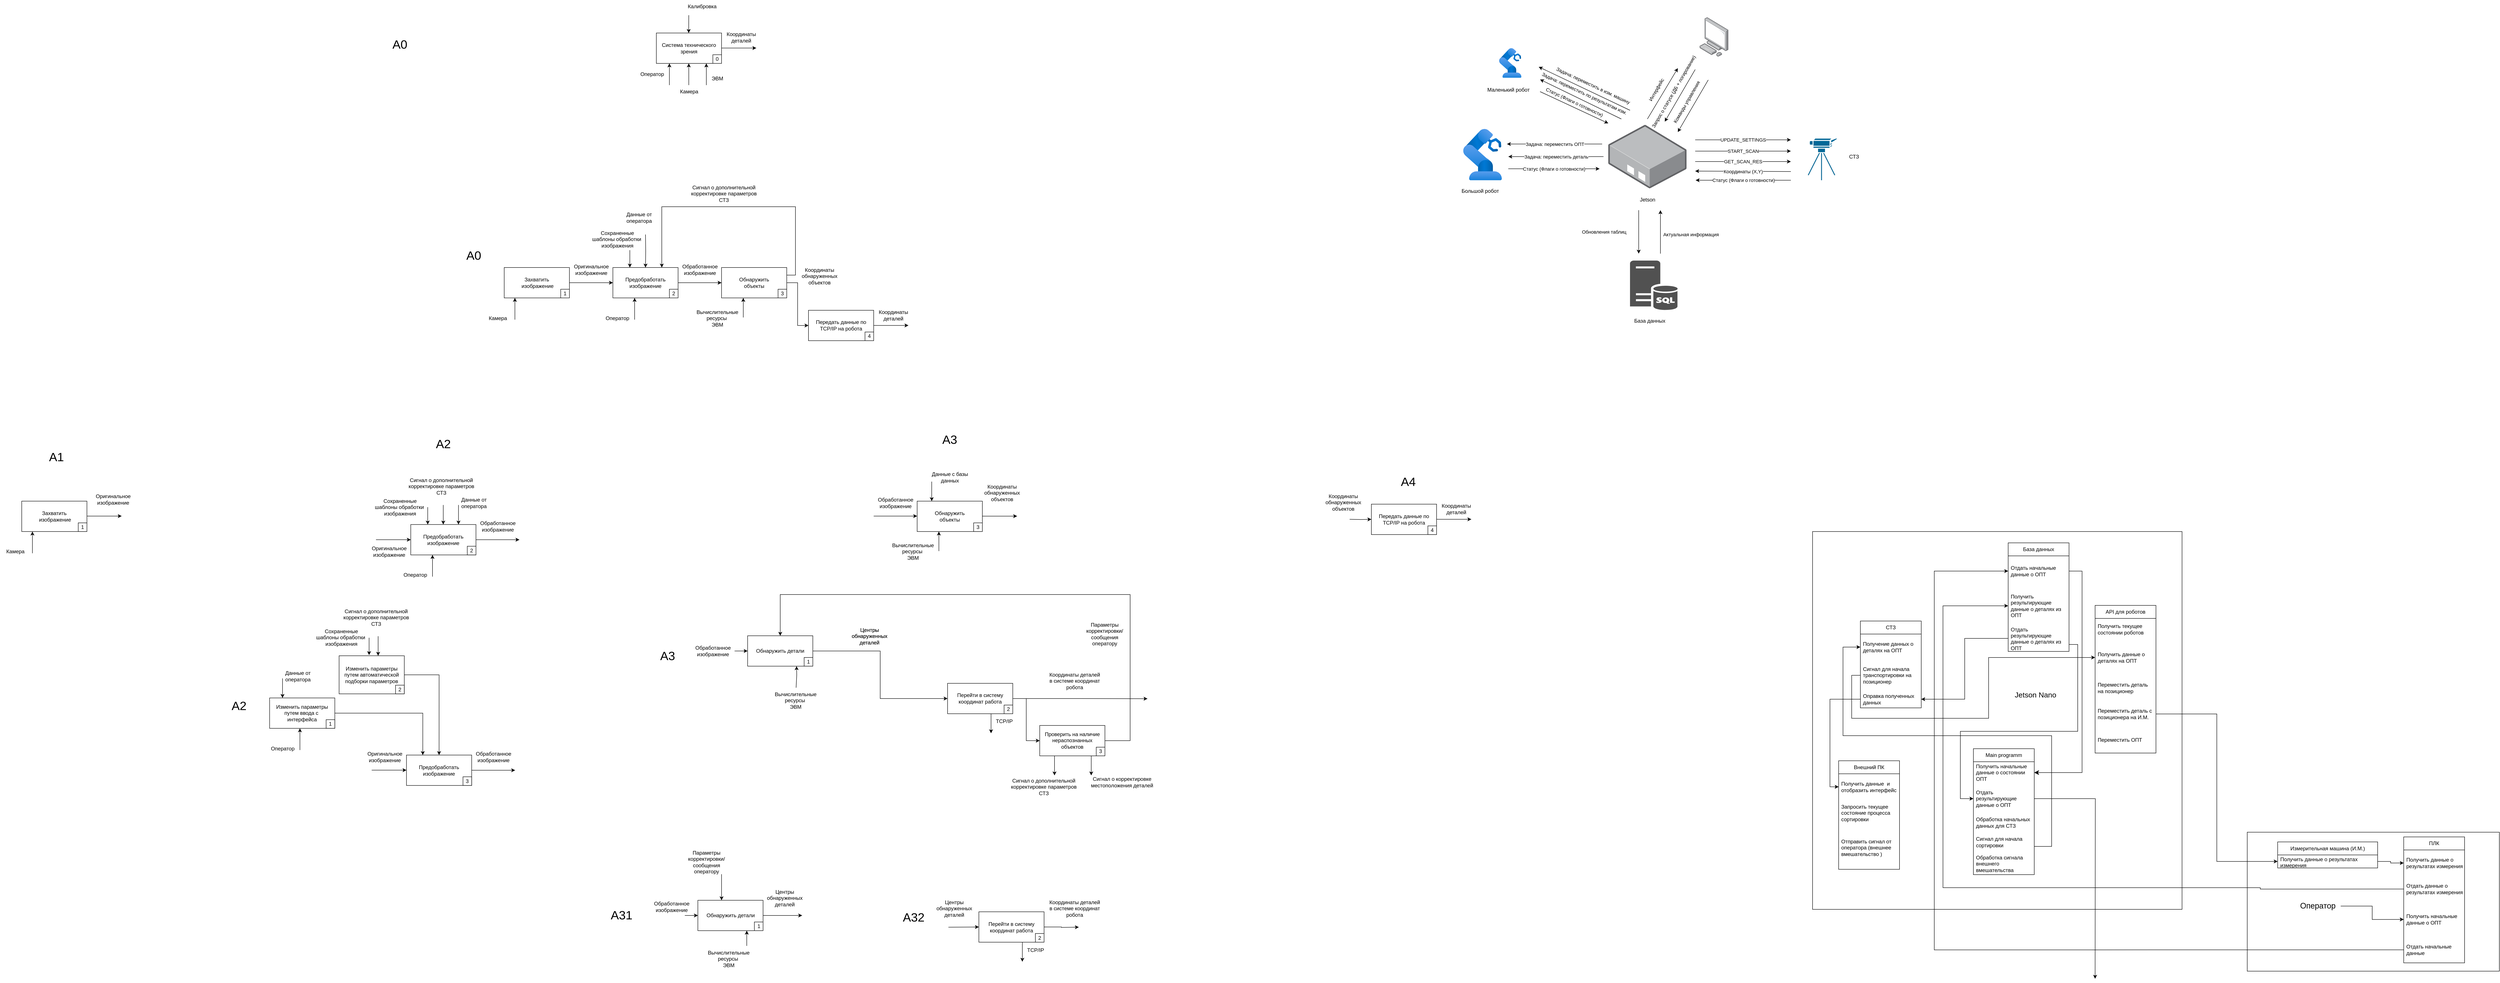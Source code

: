 <mxfile version="25.0.3">
  <diagram id="R2lEEEUBdFMjLlhIrx00" name="Page-1">
    <mxGraphModel dx="3870" dy="2160" grid="1" gridSize="10" guides="1" tooltips="1" connect="1" arrows="1" fold="1" page="1" pageScale="1" pageWidth="10000" pageHeight="10000" background="none" math="0" shadow="0" extFonts="Permanent Marker^https://fonts.googleapis.com/css?family=Permanent+Marker">
      <root>
        <mxCell id="0" />
        <mxCell id="1" parent="0" />
        <mxCell id="G1r1ogDtnRM8wa2x4b39-2" value="Система технического &lt;br&gt;зрения" style="rounded=0;whiteSpace=wrap;html=1;" parent="1" vertex="1">
          <mxGeometry x="1710" y="186" width="150" height="70" as="geometry" />
        </mxCell>
        <mxCell id="G1r1ogDtnRM8wa2x4b39-3" value="0" style="rounded=0;whiteSpace=wrap;html=1;" parent="1" vertex="1">
          <mxGeometry x="1840" y="236" width="20" height="20" as="geometry" />
        </mxCell>
        <mxCell id="G1r1ogDtnRM8wa2x4b39-8" value="" style="endArrow=classic;html=1;rounded=0;" parent="1" edge="1">
          <mxGeometry width="50" height="50" relative="1" as="geometry">
            <mxPoint x="1860" y="220.57" as="sourcePoint" />
            <mxPoint x="1940" y="220.57" as="targetPoint" />
          </mxGeometry>
        </mxCell>
        <mxCell id="G1r1ogDtnRM8wa2x4b39-9" value="Координаты&lt;br&gt;деталей" style="text;html=1;align=center;verticalAlign=middle;resizable=0;points=[];autosize=1;strokeColor=none;fillColor=none;" parent="1" vertex="1">
          <mxGeometry x="1860" y="176" width="90" height="40" as="geometry" />
        </mxCell>
        <mxCell id="G1r1ogDtnRM8wa2x4b39-16" value="" style="endArrow=classic;html=1;rounded=0;entryX=0.25;entryY=1;entryDx=0;entryDy=0;" parent="1" edge="1">
          <mxGeometry width="50" height="50" relative="1" as="geometry">
            <mxPoint x="1740" y="306" as="sourcePoint" />
            <mxPoint x="1740" y="256" as="targetPoint" />
          </mxGeometry>
        </mxCell>
        <mxCell id="G1r1ogDtnRM8wa2x4b39-17" value="Оператор" style="text;html=1;align=center;verticalAlign=middle;resizable=0;points=[];autosize=1;strokeColor=none;fillColor=none;" parent="1" vertex="1">
          <mxGeometry x="1660" y="266" width="80" height="30" as="geometry" />
        </mxCell>
        <mxCell id="G1r1ogDtnRM8wa2x4b39-20" value="" style="endArrow=classic;html=1;rounded=0;entryX=0.25;entryY=1;entryDx=0;entryDy=0;" parent="1" edge="1">
          <mxGeometry width="50" height="50" relative="1" as="geometry">
            <mxPoint x="1825" y="306" as="sourcePoint" />
            <mxPoint x="1825" y="256" as="targetPoint" />
          </mxGeometry>
        </mxCell>
        <mxCell id="G1r1ogDtnRM8wa2x4b39-21" value="ЭВМ" style="text;html=1;align=center;verticalAlign=middle;resizable=0;points=[];autosize=1;strokeColor=none;fillColor=none;" parent="1" vertex="1">
          <mxGeometry x="1825" y="276" width="50" height="30" as="geometry" />
        </mxCell>
        <mxCell id="G1r1ogDtnRM8wa2x4b39-26" value="" style="endArrow=classic;html=1;rounded=0;entryX=0.165;entryY=-0.012;entryDx=0;entryDy=0;entryPerimeter=0;" parent="1" edge="1">
          <mxGeometry width="50" height="50" relative="1" as="geometry">
            <mxPoint x="1784.59" y="145" as="sourcePoint" />
            <mxPoint x="1784.39" y="186" as="targetPoint" />
          </mxGeometry>
        </mxCell>
        <mxCell id="G1r1ogDtnRM8wa2x4b39-27" value="Калибровка" style="text;html=1;align=center;verticalAlign=middle;resizable=0;points=[];autosize=1;strokeColor=none;fillColor=none;" parent="1" vertex="1">
          <mxGeometry x="1770" y="110" width="90" height="30" as="geometry" />
        </mxCell>
        <mxCell id="G1r1ogDtnRM8wa2x4b39-28" value="" style="endArrow=classic;html=1;rounded=0;entryX=0.25;entryY=1;entryDx=0;entryDy=0;" parent="1" edge="1">
          <mxGeometry width="50" height="50" relative="1" as="geometry">
            <mxPoint x="1784.6" y="306" as="sourcePoint" />
            <mxPoint x="1784.6" y="256" as="targetPoint" />
          </mxGeometry>
        </mxCell>
        <mxCell id="G1r1ogDtnRM8wa2x4b39-29" value="Камера" style="text;html=1;align=center;verticalAlign=middle;resizable=0;points=[];autosize=1;strokeColor=none;fillColor=none;" parent="1" vertex="1">
          <mxGeometry x="1750" y="306" width="70" height="30" as="geometry" />
        </mxCell>
        <mxCell id="G1r1ogDtnRM8wa2x4b39-30" value="Захватить&lt;br&gt;&amp;nbsp;изображение" style="rounded=0;whiteSpace=wrap;html=1;" parent="1" vertex="1">
          <mxGeometry x="1360" y="726" width="150" height="70" as="geometry" />
        </mxCell>
        <mxCell id="G1r1ogDtnRM8wa2x4b39-31" value="1" style="rounded=0;whiteSpace=wrap;html=1;" parent="1" vertex="1">
          <mxGeometry x="1490" y="776" width="20" height="20" as="geometry" />
        </mxCell>
        <mxCell id="G1r1ogDtnRM8wa2x4b39-34" value="" style="endArrow=classic;html=1;rounded=0;" parent="1" edge="1">
          <mxGeometry width="50" height="50" relative="1" as="geometry">
            <mxPoint x="2210" y="859.35" as="sourcePoint" />
            <mxPoint x="2290" y="859.35" as="targetPoint" />
          </mxGeometry>
        </mxCell>
        <mxCell id="G1r1ogDtnRM8wa2x4b39-35" value="Координаты&lt;br&gt;деталей" style="text;html=1;align=center;verticalAlign=middle;resizable=0;points=[];autosize=1;strokeColor=none;fillColor=none;" parent="1" vertex="1">
          <mxGeometry x="2210" y="816" width="90" height="40" as="geometry" />
        </mxCell>
        <mxCell id="G1r1ogDtnRM8wa2x4b39-36" value="" style="endArrow=classic;html=1;rounded=0;entryX=0.25;entryY=1;entryDx=0;entryDy=0;" parent="1" edge="1">
          <mxGeometry width="50" height="50" relative="1" as="geometry">
            <mxPoint x="1660" y="846" as="sourcePoint" />
            <mxPoint x="1660" y="796" as="targetPoint" />
          </mxGeometry>
        </mxCell>
        <mxCell id="G1r1ogDtnRM8wa2x4b39-37" value="Оператор" style="text;html=1;align=center;verticalAlign=middle;resizable=0;points=[];autosize=1;strokeColor=none;fillColor=none;" parent="1" vertex="1">
          <mxGeometry x="1580" y="827.52" width="80" height="30" as="geometry" />
        </mxCell>
        <mxCell id="G1r1ogDtnRM8wa2x4b39-42" value="" style="endArrow=classic;html=1;rounded=0;entryX=0.25;entryY=1;entryDx=0;entryDy=0;" parent="1" edge="1">
          <mxGeometry width="50" height="50" relative="1" as="geometry">
            <mxPoint x="1384.6" y="846" as="sourcePoint" />
            <mxPoint x="1384.6" y="796" as="targetPoint" />
          </mxGeometry>
        </mxCell>
        <mxCell id="G1r1ogDtnRM8wa2x4b39-43" value="Камера" style="text;html=1;align=center;verticalAlign=middle;resizable=0;points=[];autosize=1;strokeColor=none;fillColor=none;" parent="1" vertex="1">
          <mxGeometry x="1310" y="827.52" width="70" height="30" as="geometry" />
        </mxCell>
        <mxCell id="G1r1ogDtnRM8wa2x4b39-44" value="" style="endArrow=classic;html=1;rounded=0;entryX=0;entryY=0.5;entryDx=0;entryDy=0;exitX=1;exitY=0.5;exitDx=0;exitDy=0;" parent="1" source="G1r1ogDtnRM8wa2x4b39-30" target="G1r1ogDtnRM8wa2x4b39-46" edge="1">
          <mxGeometry width="50" height="50" relative="1" as="geometry">
            <mxPoint x="1530" y="760.87" as="sourcePoint" />
            <mxPoint x="1610" y="760.87" as="targetPoint" />
          </mxGeometry>
        </mxCell>
        <mxCell id="G1r1ogDtnRM8wa2x4b39-46" value="Предобработать изображение" style="rounded=0;whiteSpace=wrap;html=1;" parent="1" vertex="1">
          <mxGeometry x="1610" y="726" width="150" height="70" as="geometry" />
        </mxCell>
        <mxCell id="G1r1ogDtnRM8wa2x4b39-47" value="2" style="rounded=0;whiteSpace=wrap;html=1;" parent="1" vertex="1">
          <mxGeometry x="1740" y="776" width="20" height="20" as="geometry" />
        </mxCell>
        <mxCell id="G1r1ogDtnRM8wa2x4b39-49" value="Передать данные по TCP/IP на робота" style="rounded=0;whiteSpace=wrap;html=1;" parent="1" vertex="1">
          <mxGeometry x="2060" y="824.48" width="150" height="70" as="geometry" />
        </mxCell>
        <mxCell id="G1r1ogDtnRM8wa2x4b39-50" value="4" style="rounded=0;whiteSpace=wrap;html=1;" parent="1" vertex="1">
          <mxGeometry x="2190" y="874.48" width="20" height="20" as="geometry" />
        </mxCell>
        <mxCell id="G1r1ogDtnRM8wa2x4b39-54" value="Сохраненные &lt;br&gt;шаблоны обработки&amp;nbsp;&lt;br&gt;изображения" style="text;html=1;align=center;verticalAlign=middle;resizable=0;points=[];autosize=1;strokeColor=none;fillColor=none;" parent="1" vertex="1">
          <mxGeometry x="1550" y="631" width="140" height="60" as="geometry" />
        </mxCell>
        <mxCell id="G1r1ogDtnRM8wa2x4b39-55" style="edgeStyle=orthogonalEdgeStyle;rounded=0;orthogonalLoop=1;jettySize=auto;html=1;entryX=0.5;entryY=0;entryDx=0;entryDy=0;" parent="1" target="G1r1ogDtnRM8wa2x4b39-46" edge="1">
          <mxGeometry relative="1" as="geometry">
            <mxPoint x="1724" y="726" as="targetPoint" />
            <mxPoint x="1685" y="650" as="sourcePoint" />
          </mxGeometry>
        </mxCell>
        <mxCell id="G1r1ogDtnRM8wa2x4b39-57" value="" style="endArrow=classic;html=1;rounded=0;entryX=0.25;entryY=0;entryDx=0;entryDy=0;" parent="1" edge="1">
          <mxGeometry width="50" height="50" relative="1" as="geometry">
            <mxPoint x="1649" y="686" as="sourcePoint" />
            <mxPoint x="1649" y="726" as="targetPoint" />
          </mxGeometry>
        </mxCell>
        <mxCell id="G1r1ogDtnRM8wa2x4b39-60" value="Данные от &lt;br&gt;оператора" style="text;html=1;align=center;verticalAlign=middle;resizable=0;points=[];autosize=1;strokeColor=none;fillColor=none;" parent="1" vertex="1">
          <mxGeometry x="1630" y="591" width="80" height="40" as="geometry" />
        </mxCell>
        <mxCell id="G1r1ogDtnRM8wa2x4b39-62" value="Обработанное&lt;br&gt;изображение" style="text;html=1;align=center;verticalAlign=middle;resizable=0;points=[];autosize=1;strokeColor=none;fillColor=none;" parent="1" vertex="1">
          <mxGeometry x="1760" y="710.52" width="100" height="40" as="geometry" />
        </mxCell>
        <mxCell id="G1r1ogDtnRM8wa2x4b39-63" value="" style="endArrow=classic;html=1;rounded=0;entryX=0.25;entryY=1;entryDx=0;entryDy=0;" parent="1" edge="1">
          <mxGeometry width="50" height="50" relative="1" as="geometry">
            <mxPoint x="1910" y="841" as="sourcePoint" />
            <mxPoint x="1910" y="796" as="targetPoint" />
          </mxGeometry>
        </mxCell>
        <mxCell id="G1r1ogDtnRM8wa2x4b39-64" value="Вычислительные&lt;br&gt;ресурсы&amp;nbsp;&lt;br&gt;ЭВМ" style="text;html=1;align=center;verticalAlign=middle;resizable=0;points=[];autosize=1;strokeColor=none;fillColor=none;" parent="1" vertex="1">
          <mxGeometry x="1790" y="812.52" width="120" height="60" as="geometry" />
        </mxCell>
        <mxCell id="G1r1ogDtnRM8wa2x4b39-65" value="Координаты&lt;br&gt;обнаруженных&lt;br&gt;объектов" style="text;html=1;align=center;verticalAlign=middle;resizable=0;points=[];autosize=1;strokeColor=none;fillColor=none;" parent="1" vertex="1">
          <mxGeometry x="2030" y="716" width="110" height="60" as="geometry" />
        </mxCell>
        <mxCell id="G1r1ogDtnRM8wa2x4b39-161" style="edgeStyle=orthogonalEdgeStyle;rounded=0;orthogonalLoop=1;jettySize=auto;html=1;exitX=1;exitY=0.5;exitDx=0;exitDy=0;entryX=0;entryY=0.5;entryDx=0;entryDy=0;" parent="1" source="G1r1ogDtnRM8wa2x4b39-66" target="G1r1ogDtnRM8wa2x4b39-49" edge="1">
          <mxGeometry relative="1" as="geometry" />
        </mxCell>
        <mxCell id="qx3LLfo7_ExvAkdQbsRg-3" style="edgeStyle=orthogonalEdgeStyle;rounded=0;orthogonalLoop=1;jettySize=auto;html=1;exitX=1;exitY=0.25;exitDx=0;exitDy=0;entryX=0.75;entryY=0;entryDx=0;entryDy=0;" parent="1" source="G1r1ogDtnRM8wa2x4b39-66" target="G1r1ogDtnRM8wa2x4b39-46" edge="1">
          <mxGeometry relative="1" as="geometry">
            <Array as="points">
              <mxPoint x="2030" y="744" />
              <mxPoint x="2030" y="586" />
              <mxPoint x="1723" y="586" />
            </Array>
          </mxGeometry>
        </mxCell>
        <mxCell id="G1r1ogDtnRM8wa2x4b39-66" value="Обнаружить&lt;br style=&quot;border-color: var(--border-color);&quot;&gt;объекты" style="rounded=0;whiteSpace=wrap;html=1;" parent="1" vertex="1">
          <mxGeometry x="1860" y="726" width="150" height="70" as="geometry" />
        </mxCell>
        <mxCell id="G1r1ogDtnRM8wa2x4b39-67" value="3" style="rounded=0;whiteSpace=wrap;html=1;" parent="1" vertex="1">
          <mxGeometry x="1990" y="776" width="20" height="20" as="geometry" />
        </mxCell>
        <mxCell id="G1r1ogDtnRM8wa2x4b39-68" value="" style="endArrow=classic;html=1;rounded=0;exitX=1;exitY=0.5;exitDx=0;exitDy=0;entryX=0;entryY=0.5;entryDx=0;entryDy=0;" parent="1" source="G1r1ogDtnRM8wa2x4b39-46" target="G1r1ogDtnRM8wa2x4b39-66" edge="1">
          <mxGeometry width="50" height="50" relative="1" as="geometry">
            <mxPoint x="1780" y="757.52" as="sourcePoint" />
            <mxPoint x="1860" y="757.52" as="targetPoint" />
          </mxGeometry>
        </mxCell>
        <mxCell id="G1r1ogDtnRM8wa2x4b39-165" style="edgeStyle=orthogonalEdgeStyle;rounded=0;orthogonalLoop=1;jettySize=auto;html=1;exitX=1;exitY=0.5;exitDx=0;exitDy=0;entryX=0;entryY=0.5;entryDx=0;entryDy=0;" parent="1" source="G1r1ogDtnRM8wa2x4b39-82" target="G1r1ogDtnRM8wa2x4b39-99" edge="1">
          <mxGeometry relative="1" as="geometry" />
        </mxCell>
        <mxCell id="G1r1ogDtnRM8wa2x4b39-167" style="edgeStyle=orthogonalEdgeStyle;rounded=0;orthogonalLoop=1;jettySize=auto;html=1;exitX=1;exitY=0.5;exitDx=0;exitDy=0;" parent="1" source="G1r1ogDtnRM8wa2x4b39-82" edge="1">
          <mxGeometry relative="1" as="geometry">
            <mxPoint x="2840.0" y="1718.863" as="targetPoint" />
          </mxGeometry>
        </mxCell>
        <mxCell id="G1r1ogDtnRM8wa2x4b39-82" value="Перейти в систему координат работа" style="html=1;whiteSpace=wrap;" parent="1" vertex="1">
          <mxGeometry x="2380" y="1683.47" width="150" height="70" as="geometry" />
        </mxCell>
        <mxCell id="G1r1ogDtnRM8wa2x4b39-115" style="edgeStyle=orthogonalEdgeStyle;rounded=0;orthogonalLoop=1;jettySize=auto;html=1;exitX=1;exitY=0.5;exitDx=0;exitDy=0;entryX=0;entryY=0.5;entryDx=0;entryDy=0;" parent="1" source="G1r1ogDtnRM8wa2x4b39-84" target="G1r1ogDtnRM8wa2x4b39-82" edge="1">
          <mxGeometry relative="1" as="geometry">
            <mxPoint x="2160" y="1608.95" as="targetPoint" />
          </mxGeometry>
        </mxCell>
        <mxCell id="G1r1ogDtnRM8wa2x4b39-84" value="Обнаружить детали" style="html=1;whiteSpace=wrap;" parent="1" vertex="1">
          <mxGeometry x="1920" y="1573.95" width="150" height="70" as="geometry" />
        </mxCell>
        <mxCell id="G1r1ogDtnRM8wa2x4b39-87" value="1" style="rounded=0;whiteSpace=wrap;html=1;" parent="1" vertex="1">
          <mxGeometry x="2050" y="1623.95" width="20" height="20" as="geometry" />
        </mxCell>
        <mxCell id="G1r1ogDtnRM8wa2x4b39-88" value="2" style="rounded=0;whiteSpace=wrap;html=1;" parent="1" vertex="1">
          <mxGeometry x="2510" y="1733.47" width="20" height="20" as="geometry" />
        </mxCell>
        <mxCell id="G1r1ogDtnRM8wa2x4b39-90" value="" style="endArrow=classic;html=1;rounded=0;" parent="1" edge="1">
          <mxGeometry width="50" height="50" relative="1" as="geometry">
            <mxPoint x="2480" y="1753.47" as="sourcePoint" />
            <mxPoint x="2480" y="1798.47" as="targetPoint" />
          </mxGeometry>
        </mxCell>
        <mxCell id="G1r1ogDtnRM8wa2x4b39-91" value="TCP/IP" style="text;html=1;align=center;verticalAlign=middle;resizable=0;points=[];autosize=1;strokeColor=none;fillColor=none;" parent="1" vertex="1">
          <mxGeometry x="2480" y="1756.49" width="60" height="30" as="geometry" />
        </mxCell>
        <mxCell id="G1r1ogDtnRM8wa2x4b39-92" value="Обработанное&lt;br&gt;изображение" style="text;html=1;align=center;verticalAlign=middle;resizable=0;points=[];autosize=1;strokeColor=none;fillColor=none;" parent="1" vertex="1">
          <mxGeometry x="1790" y="1588.95" width="100" height="40" as="geometry" />
        </mxCell>
        <mxCell id="G1r1ogDtnRM8wa2x4b39-93" value="" style="endArrow=classic;html=1;rounded=0;entryX=0;entryY=0.5;entryDx=0;entryDy=0;" parent="1" target="G1r1ogDtnRM8wa2x4b39-84" edge="1">
          <mxGeometry width="50" height="50" relative="1" as="geometry">
            <mxPoint x="1890" y="1608.95" as="sourcePoint" />
            <mxPoint x="1920" y="1612.9" as="targetPoint" />
          </mxGeometry>
        </mxCell>
        <mxCell id="G1r1ogDtnRM8wa2x4b39-96" value="Вычислительные&lt;br&gt;ресурсы&amp;nbsp;&lt;br&gt;ЭВМ" style="text;html=1;align=center;verticalAlign=middle;resizable=0;points=[];autosize=1;strokeColor=none;fillColor=none;" parent="1" vertex="1">
          <mxGeometry x="1970" y="1693.47" width="120" height="60" as="geometry" />
        </mxCell>
        <mxCell id="G1r1ogDtnRM8wa2x4b39-98" value="" style="endArrow=classic;html=1;rounded=0;entryX=0.75;entryY=1;entryDx=0;entryDy=0;" parent="1" source="G1r1ogDtnRM8wa2x4b39-96" target="G1r1ogDtnRM8wa2x4b39-84" edge="1">
          <mxGeometry width="50" height="50" relative="1" as="geometry">
            <mxPoint x="2120" y="1663.95" as="sourcePoint" />
            <mxPoint x="1950" y="1663.95" as="targetPoint" />
            <Array as="points">
              <mxPoint x="2033" y="1663.95" />
            </Array>
          </mxGeometry>
        </mxCell>
        <mxCell id="G1r1ogDtnRM8wa2x4b39-125" style="edgeStyle=orthogonalEdgeStyle;rounded=0;orthogonalLoop=1;jettySize=auto;html=1;exitX=1;exitY=0.5;exitDx=0;exitDy=0;entryX=0.5;entryY=0;entryDx=0;entryDy=0;" parent="1" source="G1r1ogDtnRM8wa2x4b39-99" target="G1r1ogDtnRM8wa2x4b39-84" edge="1">
          <mxGeometry relative="1" as="geometry">
            <Array as="points">
              <mxPoint x="2800" y="1815.95" />
              <mxPoint x="2800" y="1478.95" />
              <mxPoint x="1995" y="1478.95" />
            </Array>
          </mxGeometry>
        </mxCell>
        <mxCell id="G1r1ogDtnRM8wa2x4b39-99" value="Проверить на наличие нераспознанных &lt;br&gt;объектов" style="html=1;whiteSpace=wrap;" parent="1" vertex="1">
          <mxGeometry x="2592" y="1780.47" width="150" height="70" as="geometry" />
        </mxCell>
        <mxCell id="G1r1ogDtnRM8wa2x4b39-100" value="3" style="rounded=0;whiteSpace=wrap;html=1;" parent="1" vertex="1">
          <mxGeometry x="2722" y="1830.47" width="20" height="20" as="geometry" />
        </mxCell>
        <mxCell id="G1r1ogDtnRM8wa2x4b39-102" value="Координаты деталей&lt;br&gt;в системе координат&lt;br&gt;робота" style="text;html=1;align=center;verticalAlign=middle;resizable=0;points=[];autosize=1;strokeColor=none;fillColor=none;" parent="1" vertex="1">
          <mxGeometry x="2602" y="1647.7" width="140" height="60" as="geometry" />
        </mxCell>
        <mxCell id="G1r1ogDtnRM8wa2x4b39-106" value="" style="endArrow=classic;html=1;rounded=0;" parent="1" edge="1">
          <mxGeometry width="50" height="50" relative="1" as="geometry">
            <mxPoint x="2460" y="1298.5" as="sourcePoint" />
            <mxPoint x="2540" y="1298.5" as="targetPoint" />
          </mxGeometry>
        </mxCell>
        <mxCell id="G1r1ogDtnRM8wa2x4b39-107" value="Обработанное&lt;br&gt;изображение" style="text;html=1;align=center;verticalAlign=middle;resizable=0;points=[];autosize=1;strokeColor=none;fillColor=none;" parent="1" vertex="1">
          <mxGeometry x="2210" y="1248.47" width="100" height="40" as="geometry" />
        </mxCell>
        <mxCell id="G1r1ogDtnRM8wa2x4b39-108" value="" style="endArrow=classic;html=1;rounded=0;entryX=0.25;entryY=1;entryDx=0;entryDy=0;" parent="1" edge="1">
          <mxGeometry width="50" height="50" relative="1" as="geometry">
            <mxPoint x="2360" y="1378.95" as="sourcePoint" />
            <mxPoint x="2360" y="1333.95" as="targetPoint" />
          </mxGeometry>
        </mxCell>
        <mxCell id="G1r1ogDtnRM8wa2x4b39-109" value="Вычислительные&lt;br&gt;ресурсы&amp;nbsp;&lt;br&gt;ЭВМ" style="text;html=1;align=center;verticalAlign=middle;resizable=0;points=[];autosize=1;strokeColor=none;fillColor=none;" parent="1" vertex="1">
          <mxGeometry x="2240" y="1350.47" width="120" height="60" as="geometry" />
        </mxCell>
        <mxCell id="G1r1ogDtnRM8wa2x4b39-110" value="Координаты&lt;br&gt;обнаруженных&lt;br&gt;объектов" style="text;html=1;align=center;verticalAlign=middle;resizable=0;points=[];autosize=1;strokeColor=none;fillColor=none;" parent="1" vertex="1">
          <mxGeometry x="2450" y="1215.47" width="110" height="60" as="geometry" />
        </mxCell>
        <mxCell id="G1r1ogDtnRM8wa2x4b39-111" value="Обнаружить&lt;br style=&quot;border-color: var(--border-color);&quot;&gt;объекты" style="rounded=0;whiteSpace=wrap;html=1;" parent="1" vertex="1">
          <mxGeometry x="2310" y="1263.95" width="150" height="70" as="geometry" />
        </mxCell>
        <mxCell id="G1r1ogDtnRM8wa2x4b39-112" value="3" style="rounded=0;whiteSpace=wrap;html=1;" parent="1" vertex="1">
          <mxGeometry x="2440" y="1313.95" width="20" height="20" as="geometry" />
        </mxCell>
        <mxCell id="G1r1ogDtnRM8wa2x4b39-113" value="" style="endArrow=classic;html=1;rounded=0;exitX=1;exitY=0.5;exitDx=0;exitDy=0;entryX=0;entryY=0.5;entryDx=0;entryDy=0;" parent="1" edge="1">
          <mxGeometry width="50" height="50" relative="1" as="geometry">
            <mxPoint x="2210" y="1298.33" as="sourcePoint" />
            <mxPoint x="2310" y="1298.33" as="targetPoint" />
          </mxGeometry>
        </mxCell>
        <mxCell id="G1r1ogDtnRM8wa2x4b39-124" value="Параметры &lt;br&gt;корректировки/&lt;br&gt;сообщения &lt;br&gt;оператору" style="text;html=1;align=center;verticalAlign=middle;resizable=0;points=[];autosize=1;strokeColor=none;fillColor=none;" parent="1" vertex="1">
          <mxGeometry x="2685.5" y="1535" width="110" height="70" as="geometry" />
        </mxCell>
        <mxCell id="G1r1ogDtnRM8wa2x4b39-128" value="Захватить&lt;br&gt;&amp;nbsp;изображение" style="rounded=0;whiteSpace=wrap;html=1;" parent="1" vertex="1">
          <mxGeometry x="250" y="1263.95" width="150" height="70" as="geometry" />
        </mxCell>
        <mxCell id="G1r1ogDtnRM8wa2x4b39-129" value="1" style="rounded=0;whiteSpace=wrap;html=1;" parent="1" vertex="1">
          <mxGeometry x="380" y="1313.95" width="20" height="20" as="geometry" />
        </mxCell>
        <mxCell id="G1r1ogDtnRM8wa2x4b39-130" value="" style="endArrow=classic;html=1;rounded=0;entryX=0.25;entryY=1;entryDx=0;entryDy=0;" parent="1" edge="1">
          <mxGeometry width="50" height="50" relative="1" as="geometry">
            <mxPoint x="274.6" y="1383.95" as="sourcePoint" />
            <mxPoint x="274.6" y="1333.95" as="targetPoint" />
          </mxGeometry>
        </mxCell>
        <mxCell id="G1r1ogDtnRM8wa2x4b39-131" value="Камера" style="text;html=1;align=center;verticalAlign=middle;resizable=0;points=[];autosize=1;strokeColor=none;fillColor=none;" parent="1" vertex="1">
          <mxGeometry x="200" y="1365.47" width="70" height="30" as="geometry" />
        </mxCell>
        <mxCell id="G1r1ogDtnRM8wa2x4b39-132" value="" style="endArrow=classic;html=1;rounded=0;entryX=0;entryY=0.5;entryDx=0;entryDy=0;exitX=1;exitY=0.5;exitDx=0;exitDy=0;" parent="1" edge="1">
          <mxGeometry width="50" height="50" relative="1" as="geometry">
            <mxPoint x="400" y="1298.33" as="sourcePoint" />
            <mxPoint x="480" y="1298.33" as="targetPoint" />
          </mxGeometry>
        </mxCell>
        <mxCell id="G1r1ogDtnRM8wa2x4b39-133" value="Оригинальное&lt;br&gt;изображение" style="text;html=1;align=center;verticalAlign=middle;resizable=0;points=[];autosize=1;strokeColor=none;fillColor=none;" parent="1" vertex="1">
          <mxGeometry x="410" y="1240" width="100" height="40" as="geometry" />
        </mxCell>
        <mxCell id="G1r1ogDtnRM8wa2x4b39-134" value="" style="endArrow=classic;html=1;rounded=0;entryX=0.25;entryY=1;entryDx=0;entryDy=0;" parent="1" edge="1">
          <mxGeometry width="50" height="50" relative="1" as="geometry">
            <mxPoint x="1195" y="1437.79" as="sourcePoint" />
            <mxPoint x="1195" y="1387.79" as="targetPoint" />
          </mxGeometry>
        </mxCell>
        <mxCell id="G1r1ogDtnRM8wa2x4b39-135" value="Оператор" style="text;html=1;align=center;verticalAlign=middle;resizable=0;points=[];autosize=1;strokeColor=none;fillColor=none;" parent="1" vertex="1">
          <mxGeometry x="1115" y="1419.31" width="80" height="30" as="geometry" />
        </mxCell>
        <mxCell id="G1r1ogDtnRM8wa2x4b39-136" value="" style="endArrow=classic;html=1;rounded=0;entryX=0;entryY=0.5;entryDx=0;entryDy=0;exitX=1;exitY=0.5;exitDx=0;exitDy=0;" parent="1" target="G1r1ogDtnRM8wa2x4b39-137" edge="1">
          <mxGeometry width="50" height="50" relative="1" as="geometry">
            <mxPoint x="1065" y="1352.79" as="sourcePoint" />
            <mxPoint x="1145" y="1352.66" as="targetPoint" />
          </mxGeometry>
        </mxCell>
        <mxCell id="G1r1ogDtnRM8wa2x4b39-137" value="Предобработать изображение" style="rounded=0;whiteSpace=wrap;html=1;" parent="1" vertex="1">
          <mxGeometry x="1145" y="1317.79" width="150" height="70" as="geometry" />
        </mxCell>
        <mxCell id="G1r1ogDtnRM8wa2x4b39-138" value="2" style="rounded=0;whiteSpace=wrap;html=1;" parent="1" vertex="1">
          <mxGeometry x="1275" y="1367.79" width="20" height="20" as="geometry" />
        </mxCell>
        <mxCell id="G1r1ogDtnRM8wa2x4b39-139" value="Сохраненные &lt;br&gt;шаблоны обработки&amp;nbsp;&lt;br&gt;изображения" style="text;html=1;align=center;verticalAlign=middle;resizable=0;points=[];autosize=1;strokeColor=none;fillColor=none;" parent="1" vertex="1">
          <mxGeometry x="1050" y="1247.79" width="140" height="60" as="geometry" />
        </mxCell>
        <mxCell id="G1r1ogDtnRM8wa2x4b39-140" style="edgeStyle=orthogonalEdgeStyle;rounded=0;orthogonalLoop=1;jettySize=auto;html=1;entryX=0.75;entryY=0;entryDx=0;entryDy=0;" parent="1" edge="1">
          <mxGeometry relative="1" as="geometry">
            <mxPoint x="1254.79" y="1317.79" as="targetPoint" />
            <mxPoint x="1254.79" y="1272.79" as="sourcePoint" />
          </mxGeometry>
        </mxCell>
        <mxCell id="G1r1ogDtnRM8wa2x4b39-141" value="" style="endArrow=classic;html=1;rounded=0;entryX=0.25;entryY=0;entryDx=0;entryDy=0;" parent="1" edge="1">
          <mxGeometry width="50" height="50" relative="1" as="geometry">
            <mxPoint x="1184" y="1277.79" as="sourcePoint" />
            <mxPoint x="1184" y="1317.79" as="targetPoint" />
          </mxGeometry>
        </mxCell>
        <mxCell id="G1r1ogDtnRM8wa2x4b39-142" value="Обработанное&lt;br&gt;изображение" style="text;html=1;align=center;verticalAlign=middle;resizable=0;points=[];autosize=1;strokeColor=none;fillColor=none;" parent="1" vertex="1">
          <mxGeometry x="1295" y="1302.31" width="100" height="40" as="geometry" />
        </mxCell>
        <mxCell id="G1r1ogDtnRM8wa2x4b39-143" value="" style="endArrow=classic;html=1;rounded=0;exitX=1;exitY=0.5;exitDx=0;exitDy=0;entryX=0;entryY=0.5;entryDx=0;entryDy=0;" parent="1" source="G1r1ogDtnRM8wa2x4b39-137" edge="1">
          <mxGeometry width="50" height="50" relative="1" as="geometry">
            <mxPoint x="1315" y="1349.31" as="sourcePoint" />
            <mxPoint x="1395" y="1352.79" as="targetPoint" />
          </mxGeometry>
        </mxCell>
        <mxCell id="G1r1ogDtnRM8wa2x4b39-144" value="Данные от &lt;br&gt;оператора" style="text;html=1;align=center;verticalAlign=middle;resizable=0;points=[];autosize=1;strokeColor=none;fillColor=none;" parent="1" vertex="1">
          <mxGeometry x="1250" y="1247.79" width="80" height="40" as="geometry" />
        </mxCell>
        <mxCell id="G1r1ogDtnRM8wa2x4b39-146" value="" style="endArrow=classic;html=1;rounded=0;" parent="1" edge="1">
          <mxGeometry width="50" height="50" relative="1" as="geometry">
            <mxPoint x="2710.5" y="1850.47" as="sourcePoint" />
            <mxPoint x="2710.5" y="1895.47" as="targetPoint" />
          </mxGeometry>
        </mxCell>
        <mxCell id="G1r1ogDtnRM8wa2x4b39-147" value="Сигнал о корректировке&lt;br&gt;местоположения деталей" style="text;html=1;align=center;verticalAlign=middle;resizable=0;points=[];autosize=1;strokeColor=none;fillColor=none;" parent="1" vertex="1">
          <mxGeometry x="2695.5" y="1890.94" width="170" height="40" as="geometry" />
        </mxCell>
        <mxCell id="G1r1ogDtnRM8wa2x4b39-148" value="" style="endArrow=classic;html=1;rounded=0;" parent="1" edge="1">
          <mxGeometry width="50" height="50" relative="1" as="geometry">
            <mxPoint x="2626" y="1850.47" as="sourcePoint" />
            <mxPoint x="2626" y="1895.47" as="targetPoint" />
          </mxGeometry>
        </mxCell>
        <mxCell id="G1r1ogDtnRM8wa2x4b39-149" value="Сигнал о дополнительной&lt;br&gt;корректировке параметров&lt;br&gt;СТЗ" style="text;html=1;align=center;verticalAlign=middle;resizable=0;points=[];autosize=1;strokeColor=none;fillColor=none;" parent="1" vertex="1">
          <mxGeometry x="2515.5" y="1891.99" width="170" height="60" as="geometry" />
        </mxCell>
        <mxCell id="G1r1ogDtnRM8wa2x4b39-150" value="" style="endArrow=classic;html=1;rounded=0;" parent="1" edge="1">
          <mxGeometry width="50" height="50" relative="1" as="geometry">
            <mxPoint x="1219.79" y="1272.79" as="sourcePoint" />
            <mxPoint x="1219.79" y="1317.79" as="targetPoint" />
          </mxGeometry>
        </mxCell>
        <mxCell id="G1r1ogDtnRM8wa2x4b39-151" value="Сигнал о дополнительной&lt;br&gt;корректировке параметров&lt;br&gt;СТЗ" style="text;html=1;align=center;verticalAlign=middle;resizable=0;points=[];autosize=1;strokeColor=none;fillColor=none;" parent="1" vertex="1">
          <mxGeometry x="1130" y="1200" width="170" height="60" as="geometry" />
        </mxCell>
        <mxCell id="G1r1ogDtnRM8wa2x4b39-152" value="" style="endArrow=classic;html=1;rounded=0;" parent="1" edge="1">
          <mxGeometry width="50" height="50" relative="1" as="geometry">
            <mxPoint x="2343.5" y="1218.95" as="sourcePoint" />
            <mxPoint x="2343.5" y="1263.95" as="targetPoint" />
          </mxGeometry>
        </mxCell>
        <mxCell id="G1r1ogDtnRM8wa2x4b39-153" value="Данные с базы&lt;br&gt;данных" style="text;html=1;align=center;verticalAlign=middle;resizable=0;points=[];autosize=1;strokeColor=none;fillColor=none;" parent="1" vertex="1">
          <mxGeometry x="2330" y="1188.95" width="110" height="40" as="geometry" />
        </mxCell>
        <mxCell id="G1r1ogDtnRM8wa2x4b39-169" style="edgeStyle=orthogonalEdgeStyle;rounded=0;orthogonalLoop=1;jettySize=auto;html=1;exitX=1;exitY=0.5;exitDx=0;exitDy=0;entryX=0;entryY=0.5;entryDx=0;entryDy=0;" parent="1" source="G1r1ogDtnRM8wa2x4b39-170" edge="1">
          <mxGeometry relative="1" as="geometry">
            <mxPoint x="2045.5" y="2218.01" as="targetPoint" />
          </mxGeometry>
        </mxCell>
        <mxCell id="G1r1ogDtnRM8wa2x4b39-170" value="Обнаружить детали" style="html=1;whiteSpace=wrap;" parent="1" vertex="1">
          <mxGeometry x="1805.5" y="2183.01" width="150" height="70" as="geometry" />
        </mxCell>
        <mxCell id="G1r1ogDtnRM8wa2x4b39-171" value="1" style="rounded=0;whiteSpace=wrap;html=1;" parent="1" vertex="1">
          <mxGeometry x="1935.5" y="2233.01" width="20" height="20" as="geometry" />
        </mxCell>
        <mxCell id="G1r1ogDtnRM8wa2x4b39-172" value="Обработанное&lt;br&gt;изображение" style="text;html=1;align=center;verticalAlign=middle;resizable=0;points=[];autosize=1;strokeColor=none;fillColor=none;" parent="1" vertex="1">
          <mxGeometry x="1695" y="2178.01" width="100" height="40" as="geometry" />
        </mxCell>
        <mxCell id="G1r1ogDtnRM8wa2x4b39-173" value="" style="endArrow=classic;html=1;rounded=0;entryX=0;entryY=0.5;entryDx=0;entryDy=0;" parent="1" target="G1r1ogDtnRM8wa2x4b39-170" edge="1">
          <mxGeometry width="50" height="50" relative="1" as="geometry">
            <mxPoint x="1775.5" y="2218.01" as="sourcePoint" />
            <mxPoint x="1805.5" y="2221.96" as="targetPoint" />
          </mxGeometry>
        </mxCell>
        <mxCell id="G1r1ogDtnRM8wa2x4b39-174" value="Вычислительные&lt;br&gt;ресурсы&amp;nbsp;&lt;br&gt;ЭВМ" style="text;html=1;align=center;verticalAlign=middle;resizable=0;points=[];autosize=1;strokeColor=none;fillColor=none;" parent="1" vertex="1">
          <mxGeometry x="1815.5" y="2288.01" width="120" height="60" as="geometry" />
        </mxCell>
        <mxCell id="G1r1ogDtnRM8wa2x4b39-177" value="Центры &lt;br&gt;обнаруженных&lt;br&gt;деталей" style="text;html=1;align=center;verticalAlign=middle;resizable=0;points=[];autosize=1;strokeColor=none;fillColor=none;" parent="1" vertex="1">
          <mxGeometry x="1950" y="2148.01" width="110" height="60" as="geometry" />
        </mxCell>
        <mxCell id="G1r1ogDtnRM8wa2x4b39-180" value="" style="endArrow=classic;html=1;rounded=0;" parent="1" edge="1">
          <mxGeometry width="50" height="50" relative="1" as="geometry">
            <mxPoint x="1860" y="2123.01" as="sourcePoint" />
            <mxPoint x="1860" y="2183.01" as="targetPoint" />
          </mxGeometry>
        </mxCell>
        <mxCell id="G1r1ogDtnRM8wa2x4b39-181" value="" style="endArrow=classic;html=1;rounded=0;entryX=0.75;entryY=1;entryDx=0;entryDy=0;" parent="1" target="G1r1ogDtnRM8wa2x4b39-170" edge="1">
          <mxGeometry width="50" height="50" relative="1" as="geometry">
            <mxPoint x="1918" y="2288.01" as="sourcePoint" />
            <mxPoint x="2060" y="2268.01" as="targetPoint" />
          </mxGeometry>
        </mxCell>
        <mxCell id="G1r1ogDtnRM8wa2x4b39-195" style="edgeStyle=orthogonalEdgeStyle;rounded=0;orthogonalLoop=1;jettySize=auto;html=1;exitX=1;exitY=0.5;exitDx=0;exitDy=0;" parent="1" source="G1r1ogDtnRM8wa2x4b39-196" edge="1">
          <mxGeometry relative="1" as="geometry">
            <mxPoint x="2682" y="2244.97" as="targetPoint" />
          </mxGeometry>
        </mxCell>
        <mxCell id="G1r1ogDtnRM8wa2x4b39-196" value="Перейти в систему координат работа" style="html=1;whiteSpace=wrap;" parent="1" vertex="1">
          <mxGeometry x="2452" y="2209.54" width="150" height="70" as="geometry" />
        </mxCell>
        <mxCell id="G1r1ogDtnRM8wa2x4b39-197" style="edgeStyle=orthogonalEdgeStyle;rounded=0;orthogonalLoop=1;jettySize=auto;html=1;entryX=0;entryY=0.5;entryDx=0;entryDy=0;" parent="1" target="G1r1ogDtnRM8wa2x4b39-196" edge="1">
          <mxGeometry relative="1" as="geometry">
            <mxPoint x="2382" y="2244.97" as="sourcePoint" />
            <Array as="points">
              <mxPoint x="2382" y="2244.97" />
              <mxPoint x="2417" y="2244.97" />
            </Array>
          </mxGeometry>
        </mxCell>
        <mxCell id="G1r1ogDtnRM8wa2x4b39-198" value="2" style="rounded=0;whiteSpace=wrap;html=1;" parent="1" vertex="1">
          <mxGeometry x="2582" y="2259.54" width="20" height="20" as="geometry" />
        </mxCell>
        <mxCell id="G1r1ogDtnRM8wa2x4b39-199" value="" style="endArrow=classic;html=1;rounded=0;" parent="1" edge="1">
          <mxGeometry width="50" height="50" relative="1" as="geometry">
            <mxPoint x="2552" y="2279.54" as="sourcePoint" />
            <mxPoint x="2552" y="2324.54" as="targetPoint" />
          </mxGeometry>
        </mxCell>
        <mxCell id="G1r1ogDtnRM8wa2x4b39-200" value="TCP/IP" style="text;html=1;align=center;verticalAlign=middle;resizable=0;points=[];autosize=1;strokeColor=none;fillColor=none;" parent="1" vertex="1">
          <mxGeometry x="2552" y="2282.56" width="60" height="30" as="geometry" />
        </mxCell>
        <mxCell id="G1r1ogDtnRM8wa2x4b39-201" value="Координаты деталей&lt;br&gt;в системе координат&lt;br&gt;робота" style="text;html=1;align=center;verticalAlign=middle;resizable=0;points=[];autosize=1;strokeColor=none;fillColor=none;" parent="1" vertex="1">
          <mxGeometry x="2602" y="2171.54" width="140" height="60" as="geometry" />
        </mxCell>
        <mxCell id="G1r1ogDtnRM8wa2x4b39-216" value="" style="endArrow=classic;html=1;rounded=0;" parent="1" edge="1">
          <mxGeometry width="50" height="50" relative="1" as="geometry">
            <mxPoint x="3505" y="1305.78" as="sourcePoint" />
            <mxPoint x="3585" y="1305.78" as="targetPoint" />
          </mxGeometry>
        </mxCell>
        <mxCell id="G1r1ogDtnRM8wa2x4b39-217" value="Координаты&lt;br&gt;деталей" style="text;html=1;align=center;verticalAlign=middle;resizable=0;points=[];autosize=1;strokeColor=none;fillColor=none;" parent="1" vertex="1">
          <mxGeometry x="3505" y="1262.43" width="90" height="40" as="geometry" />
        </mxCell>
        <mxCell id="G1r1ogDtnRM8wa2x4b39-218" value="Передать данные по TCP/IP на робота" style="rounded=0;whiteSpace=wrap;html=1;" parent="1" vertex="1">
          <mxGeometry x="3355" y="1270.91" width="150" height="70" as="geometry" />
        </mxCell>
        <mxCell id="G1r1ogDtnRM8wa2x4b39-219" value="Координаты&lt;br&gt;обнаруженных&lt;br&gt;объектов" style="text;html=1;align=center;verticalAlign=middle;resizable=0;points=[];autosize=1;strokeColor=none;fillColor=none;" parent="1" vertex="1">
          <mxGeometry x="3235" y="1236.74" width="110" height="60" as="geometry" />
        </mxCell>
        <mxCell id="G1r1ogDtnRM8wa2x4b39-220" style="edgeStyle=orthogonalEdgeStyle;rounded=0;orthogonalLoop=1;jettySize=auto;html=1;entryX=0;entryY=0.5;entryDx=0;entryDy=0;" parent="1" target="G1r1ogDtnRM8wa2x4b39-218" edge="1">
          <mxGeometry relative="1" as="geometry">
            <mxPoint x="3305" y="1305.74" as="sourcePoint" />
          </mxGeometry>
        </mxCell>
        <mxCell id="qx3LLfo7_ExvAkdQbsRg-1" value="4" style="rounded=0;whiteSpace=wrap;html=1;" parent="1" vertex="1">
          <mxGeometry x="3485" y="1320.91" width="20" height="20" as="geometry" />
        </mxCell>
        <mxCell id="qx3LLfo7_ExvAkdQbsRg-4" value="Сигнал о дополнительной&lt;br&gt;корректировке параметров&lt;br&gt;СТЗ" style="text;html=1;align=center;verticalAlign=middle;resizable=0;points=[];autosize=1;strokeColor=none;fillColor=none;" parent="1" vertex="1">
          <mxGeometry x="1780" y="526" width="170" height="60" as="geometry" />
        </mxCell>
        <mxCell id="qx3LLfo7_ExvAkdQbsRg-14" style="edgeStyle=orthogonalEdgeStyle;rounded=0;orthogonalLoop=1;jettySize=auto;html=1;exitX=1;exitY=0.5;exitDx=0;exitDy=0;entryX=0.5;entryY=0;entryDx=0;entryDy=0;" parent="1" source="qx3LLfo7_ExvAkdQbsRg-6" target="qx3LLfo7_ExvAkdQbsRg-9" edge="1">
          <mxGeometry relative="1" as="geometry" />
        </mxCell>
        <mxCell id="qx3LLfo7_ExvAkdQbsRg-6" value="Изменить параметры&lt;br&gt;путем автоматической&lt;br&gt;подборки параметров" style="rounded=0;whiteSpace=wrap;html=1;" parent="1" vertex="1">
          <mxGeometry x="980.15" y="1620" width="150" height="87.7" as="geometry" />
        </mxCell>
        <mxCell id="qx3LLfo7_ExvAkdQbsRg-7" value="2" style="rounded=0;whiteSpace=wrap;html=1;" parent="1" vertex="1">
          <mxGeometry x="1110" y="1687.7" width="20" height="20" as="geometry" />
        </mxCell>
        <mxCell id="qx3LLfo7_ExvAkdQbsRg-9" value="Предобработать изображение" style="rounded=0;whiteSpace=wrap;html=1;" parent="1" vertex="1">
          <mxGeometry x="1135.15" y="1848.64" width="150" height="70" as="geometry" />
        </mxCell>
        <mxCell id="qx3LLfo7_ExvAkdQbsRg-10" value="3" style="rounded=0;whiteSpace=wrap;html=1;" parent="1" vertex="1">
          <mxGeometry x="1265.15" y="1898.64" width="20" height="20" as="geometry" />
        </mxCell>
        <mxCell id="qx3LLfo7_ExvAkdQbsRg-11" value="Обработанное&lt;br&gt;изображение" style="text;html=1;align=center;verticalAlign=middle;resizable=0;points=[];autosize=1;strokeColor=none;fillColor=none;" parent="1" vertex="1">
          <mxGeometry x="1285.15" y="1833.16" width="100" height="40" as="geometry" />
        </mxCell>
        <mxCell id="qx3LLfo7_ExvAkdQbsRg-12" value="" style="endArrow=classic;html=1;rounded=0;exitX=1;exitY=0.5;exitDx=0;exitDy=0;entryX=0;entryY=0.5;entryDx=0;entryDy=0;" parent="1" source="qx3LLfo7_ExvAkdQbsRg-9" edge="1">
          <mxGeometry width="50" height="50" relative="1" as="geometry">
            <mxPoint x="1305.15" y="1880.16" as="sourcePoint" />
            <mxPoint x="1385.15" y="1883.64" as="targetPoint" />
          </mxGeometry>
        </mxCell>
        <mxCell id="qx3LLfo7_ExvAkdQbsRg-15" value="Оригинальное&lt;br&gt;изображение" style="text;html=1;align=center;verticalAlign=middle;resizable=0;points=[];autosize=1;strokeColor=none;fillColor=none;" parent="1" vertex="1">
          <mxGeometry x="1510" y="710.52" width="100" height="40" as="geometry" />
        </mxCell>
        <mxCell id="qx3LLfo7_ExvAkdQbsRg-17" value="Оригинальное&lt;br&gt;изображение" style="text;html=1;align=center;verticalAlign=middle;resizable=0;points=[];autosize=1;strokeColor=none;fillColor=none;" parent="1" vertex="1">
          <mxGeometry x="1045" y="1360.22" width="100" height="40" as="geometry" />
        </mxCell>
        <mxCell id="qx3LLfo7_ExvAkdQbsRg-18" value="Оригинальное&lt;br&gt;изображение" style="text;html=1;align=center;verticalAlign=middle;resizable=0;points=[];autosize=1;strokeColor=none;fillColor=none;" parent="1" vertex="1">
          <mxGeometry x="1035.15" y="1833.16" width="100" height="40" as="geometry" />
        </mxCell>
        <mxCell id="qx3LLfo7_ExvAkdQbsRg-19" value="" style="endArrow=classic;html=1;rounded=0;" parent="1" edge="1">
          <mxGeometry width="50" height="50" relative="1" as="geometry">
            <mxPoint x="1055.15" y="1883.35" as="sourcePoint" />
            <mxPoint x="1135.15" y="1883.35" as="targetPoint" />
          </mxGeometry>
        </mxCell>
        <mxCell id="qx3LLfo7_ExvAkdQbsRg-21" style="edgeStyle=orthogonalEdgeStyle;rounded=0;orthogonalLoop=1;jettySize=auto;html=1;exitX=1;exitY=0.5;exitDx=0;exitDy=0;entryX=0.25;entryY=0;entryDx=0;entryDy=0;" parent="1" source="qx3LLfo7_ExvAkdQbsRg-20" target="qx3LLfo7_ExvAkdQbsRg-9" edge="1">
          <mxGeometry relative="1" as="geometry" />
        </mxCell>
        <mxCell id="qx3LLfo7_ExvAkdQbsRg-20" value="Изменить параметры&lt;br&gt;путем ввода с&amp;nbsp;&lt;br&gt;интерфейса" style="rounded=0;whiteSpace=wrap;html=1;" parent="1" vertex="1">
          <mxGeometry x="820.29" y="1717.12" width="150" height="70" as="geometry" />
        </mxCell>
        <mxCell id="qx3LLfo7_ExvAkdQbsRg-23" value="" style="endArrow=classic;html=1;rounded=0;entryX=0.25;entryY=1;entryDx=0;entryDy=0;" parent="1" edge="1">
          <mxGeometry width="50" height="50" relative="1" as="geometry">
            <mxPoint x="890.0" y="1837.12" as="sourcePoint" />
            <mxPoint x="890.0" y="1787.12" as="targetPoint" />
          </mxGeometry>
        </mxCell>
        <mxCell id="qx3LLfo7_ExvAkdQbsRg-24" value="Оператор" style="text;html=1;align=center;verticalAlign=middle;resizable=0;points=[];autosize=1;strokeColor=none;fillColor=none;" parent="1" vertex="1">
          <mxGeometry x="810" y="1818.64" width="80" height="30" as="geometry" />
        </mxCell>
        <mxCell id="qx3LLfo7_ExvAkdQbsRg-25" value="Сохраненные &lt;br&gt;шаблоны обработки&amp;nbsp;&lt;br&gt;изображения" style="text;html=1;align=center;verticalAlign=middle;resizable=0;points=[];autosize=1;strokeColor=none;fillColor=none;" parent="1" vertex="1">
          <mxGeometry x="915.15" y="1548.48" width="140" height="60" as="geometry" />
        </mxCell>
        <mxCell id="qx3LLfo7_ExvAkdQbsRg-26" value="" style="endArrow=classic;html=1;rounded=0;entryX=0.25;entryY=0;entryDx=0;entryDy=0;" parent="1" edge="1">
          <mxGeometry width="50" height="50" relative="1" as="geometry">
            <mxPoint x="1049.15" y="1578.48" as="sourcePoint" />
            <mxPoint x="1049.15" y="1618.48" as="targetPoint" />
          </mxGeometry>
        </mxCell>
        <mxCell id="qx3LLfo7_ExvAkdQbsRg-29" value="" style="endArrow=classic;html=1;rounded=0;" parent="1" edge="1">
          <mxGeometry width="50" height="50" relative="1" as="geometry">
            <mxPoint x="1069.94" y="1575.0" as="sourcePoint" />
            <mxPoint x="1069.94" y="1620.0" as="targetPoint" />
          </mxGeometry>
        </mxCell>
        <mxCell id="qx3LLfo7_ExvAkdQbsRg-30" value="Сигнал о дополнительной&lt;br&gt;корректировке параметров&lt;br&gt;СТЗ" style="text;html=1;align=center;verticalAlign=middle;resizable=0;points=[];autosize=1;strokeColor=none;fillColor=none;" parent="1" vertex="1">
          <mxGeometry x="980.15" y="1502.21" width="170" height="60" as="geometry" />
        </mxCell>
        <mxCell id="qx3LLfo7_ExvAkdQbsRg-31" style="edgeStyle=orthogonalEdgeStyle;rounded=0;orthogonalLoop=1;jettySize=auto;html=1;entryX=0.75;entryY=0;entryDx=0;entryDy=0;" parent="1" edge="1">
          <mxGeometry relative="1" as="geometry">
            <mxPoint x="849.94" y="1717.12" as="targetPoint" />
            <mxPoint x="849.94" y="1672.12" as="sourcePoint" />
          </mxGeometry>
        </mxCell>
        <mxCell id="qx3LLfo7_ExvAkdQbsRg-32" value="Данные от &lt;br&gt;оператора" style="text;html=1;align=center;verticalAlign=middle;resizable=0;points=[];autosize=1;strokeColor=none;fillColor=none;" parent="1" vertex="1">
          <mxGeometry x="845.15" y="1647.12" width="80" height="40" as="geometry" />
        </mxCell>
        <mxCell id="qx3LLfo7_ExvAkdQbsRg-33" value="1" style="rounded=0;whiteSpace=wrap;html=1;" parent="1" vertex="1">
          <mxGeometry x="950.29" y="1767.12" width="20" height="20" as="geometry" />
        </mxCell>
        <mxCell id="qx3LLfo7_ExvAkdQbsRg-35" value="&lt;p style=&quot;line-height: 120%;&quot;&gt;&lt;span style=&quot;font-size: 28px;&quot;&gt;А0&lt;/span&gt;&lt;/p&gt;" style="text;html=1;strokeColor=none;fillColor=none;align=center;verticalAlign=middle;whiteSpace=wrap;rounded=0;" parent="1" vertex="1">
          <mxGeometry x="1090.15" y="200" width="60" height="30" as="geometry" />
        </mxCell>
        <mxCell id="qx3LLfo7_ExvAkdQbsRg-36" value="&lt;p style=&quot;line-height: 120%;&quot;&gt;&lt;span style=&quot;font-size: 28px;&quot;&gt;А0&lt;/span&gt;&lt;/p&gt;" style="text;html=1;strokeColor=none;fillColor=none;align=center;verticalAlign=middle;whiteSpace=wrap;rounded=0;" parent="1" vertex="1">
          <mxGeometry x="1260" y="686" width="60" height="30" as="geometry" />
        </mxCell>
        <mxCell id="qx3LLfo7_ExvAkdQbsRg-38" value="&lt;p style=&quot;line-height: 120%;&quot;&gt;&lt;span style=&quot;font-size: 28px;&quot;&gt;А1&lt;/span&gt;&lt;/p&gt;" style="text;html=1;strokeColor=none;fillColor=none;align=center;verticalAlign=middle;whiteSpace=wrap;rounded=0;" parent="1" vertex="1">
          <mxGeometry x="300.0" y="1150" width="60" height="30" as="geometry" />
        </mxCell>
        <mxCell id="qx3LLfo7_ExvAkdQbsRg-39" value="&lt;p style=&quot;line-height: 120%;&quot;&gt;&lt;span style=&quot;font-size: 28px;&quot;&gt;А2&lt;/span&gt;&lt;/p&gt;" style="text;html=1;strokeColor=none;fillColor=none;align=center;verticalAlign=middle;whiteSpace=wrap;rounded=0;" parent="1" vertex="1">
          <mxGeometry x="1190" y="1120" width="60" height="30" as="geometry" />
        </mxCell>
        <mxCell id="qx3LLfo7_ExvAkdQbsRg-40" value="&lt;p style=&quot;line-height: 120%;&quot;&gt;&lt;span style=&quot;font-size: 28px;&quot;&gt;А3&lt;/span&gt;&lt;/p&gt;" style="text;html=1;strokeColor=none;fillColor=none;align=center;verticalAlign=middle;whiteSpace=wrap;rounded=0;" parent="1" vertex="1">
          <mxGeometry x="2355" y="1110" width="60" height="30" as="geometry" />
        </mxCell>
        <mxCell id="qx3LLfo7_ExvAkdQbsRg-41" value="&lt;p style=&quot;line-height: 120%;&quot;&gt;&lt;span style=&quot;font-size: 28px;&quot;&gt;А4&lt;/span&gt;&lt;/p&gt;" style="text;html=1;strokeColor=none;fillColor=none;align=center;verticalAlign=middle;whiteSpace=wrap;rounded=0;" parent="1" vertex="1">
          <mxGeometry x="3410" y="1206.74" width="60" height="30" as="geometry" />
        </mxCell>
        <mxCell id="qx3LLfo7_ExvAkdQbsRg-43" value="&lt;p style=&quot;line-height: 120%;&quot;&gt;&lt;span style=&quot;font-size: 28px;&quot;&gt;А2&lt;/span&gt;&lt;/p&gt;" style="text;html=1;strokeColor=none;fillColor=none;align=center;verticalAlign=middle;whiteSpace=wrap;rounded=0;" parent="1" vertex="1">
          <mxGeometry x="720" y="1723.47" width="60" height="30" as="geometry" />
        </mxCell>
        <mxCell id="qx3LLfo7_ExvAkdQbsRg-44" value="&lt;p style=&quot;line-height: 120%;&quot;&gt;&lt;span style=&quot;font-size: 28px;&quot;&gt;А3&lt;/span&gt;&lt;/p&gt;" style="text;html=1;strokeColor=none;fillColor=none;align=center;verticalAlign=middle;whiteSpace=wrap;rounded=0;" parent="1" vertex="1">
          <mxGeometry x="1705.5" y="1607.7" width="60" height="30" as="geometry" />
        </mxCell>
        <mxCell id="qx3LLfo7_ExvAkdQbsRg-45" value="&lt;p style=&quot;line-height: 120%;&quot;&gt;&lt;span style=&quot;font-size: 28px;&quot;&gt;А31&lt;/span&gt;&lt;/p&gt;" style="text;html=1;strokeColor=none;fillColor=none;align=center;verticalAlign=middle;whiteSpace=wrap;rounded=0;" parent="1" vertex="1">
          <mxGeometry x="1600" y="2204.93" width="60" height="30" as="geometry" />
        </mxCell>
        <mxCell id="qx3LLfo7_ExvAkdQbsRg-47" value="&lt;p style=&quot;line-height: 120%;&quot;&gt;&lt;span style=&quot;font-size: 28px;&quot;&gt;А32&lt;/span&gt;&lt;/p&gt;" style="text;html=1;strokeColor=none;fillColor=none;align=center;verticalAlign=middle;whiteSpace=wrap;rounded=0;" parent="1" vertex="1">
          <mxGeometry x="2272" y="2209.54" width="60" height="30" as="geometry" />
        </mxCell>
        <mxCell id="iPfc7ouDmSU4Q-nekc4r-4" value="" style="image;points=[];aspect=fixed;html=1;align=center;shadow=0;dashed=0;image=img/lib/allied_telesis/media_converters/Media_Converter_Standalone.svg;" parent="1" vertex="1">
          <mxGeometry x="3900" y="397.15" width="180" height="146.85" as="geometry" />
        </mxCell>
        <mxCell id="iPfc7ouDmSU4Q-nekc4r-6" value="" style="image;points=[];aspect=fixed;html=1;align=center;shadow=0;dashed=0;image=img/lib/allied_telesis/computer_and_terminals/Personal_Computer.svg;" parent="1" vertex="1">
          <mxGeometry x="4110" y="150" width="66.41" height="90" as="geometry" />
        </mxCell>
        <mxCell id="iPfc7ouDmSU4Q-nekc4r-7" value="" style="sketch=0;pointerEvents=1;shadow=0;dashed=0;html=1;strokeColor=none;labelPosition=center;verticalLabelPosition=bottom;verticalAlign=top;align=center;fillColor=#515151;shape=mxgraph.mscae.system_center.central_administration_site_sql" parent="1" vertex="1">
          <mxGeometry x="3950" y="710" width="110" height="114" as="geometry" />
        </mxCell>
        <mxCell id="iPfc7ouDmSU4Q-nekc4r-8" value="" style="shape=mxgraph.cisco.computers_and_peripherals.video_camera;sketch=0;html=1;pointerEvents=1;dashed=0;fillColor=#036897;strokeColor=#ffffff;strokeWidth=2;verticalLabelPosition=bottom;verticalAlign=top;align=center;outlineConnect=0;" parent="1" vertex="1">
          <mxGeometry x="4360" y="427" width="67" height="98" as="geometry" />
        </mxCell>
        <mxCell id="iPfc7ouDmSU4Q-nekc4r-10" value="" style="image;aspect=fixed;html=1;points=[];align=center;fontSize=12;image=img/lib/azure2/other/Defender_Industrial_Robot.svg;" parent="1" vertex="1">
          <mxGeometry x="3566.36" y="407" width="88.64" height="118" as="geometry" />
        </mxCell>
        <mxCell id="iPfc7ouDmSU4Q-nekc4r-11" value="" style="image;aspect=fixed;html=1;points=[];align=center;fontSize=12;image=img/lib/azure2/other/Defender_Industrial_Robot.svg;" parent="1" vertex="1">
          <mxGeometry x="3648.92" y="221" width="51.08" height="68" as="geometry" />
        </mxCell>
        <mxCell id="iPfc7ouDmSU4Q-nekc4r-16" value="" style="endArrow=classic;html=1;rounded=0;" parent="1" edge="1">
          <mxGeometry relative="1" as="geometry">
            <mxPoint x="4100" y="458" as="sourcePoint" />
            <mxPoint x="4320" y="458" as="targetPoint" />
          </mxGeometry>
        </mxCell>
        <mxCell id="iPfc7ouDmSU4Q-nekc4r-17" value="START_SCAN" style="edgeLabel;resizable=0;html=1;;align=center;verticalAlign=middle;" parent="iPfc7ouDmSU4Q-nekc4r-16" connectable="0" vertex="1">
          <mxGeometry relative="1" as="geometry" />
        </mxCell>
        <mxCell id="iPfc7ouDmSU4Q-nekc4r-19" value="" style="endArrow=classic;html=1;rounded=0;" parent="1" edge="1">
          <mxGeometry relative="1" as="geometry">
            <mxPoint x="4100" y="482" as="sourcePoint" />
            <mxPoint x="4320" y="482" as="targetPoint" />
          </mxGeometry>
        </mxCell>
        <mxCell id="iPfc7ouDmSU4Q-nekc4r-20" value="GET_SCAN_RES" style="edgeLabel;resizable=0;html=1;;align=center;verticalAlign=middle;" parent="iPfc7ouDmSU4Q-nekc4r-19" connectable="0" vertex="1">
          <mxGeometry relative="1" as="geometry" />
        </mxCell>
        <mxCell id="iPfc7ouDmSU4Q-nekc4r-21" value="" style="endArrow=classic;html=1;rounded=0;" parent="1" edge="1">
          <mxGeometry relative="1" as="geometry">
            <mxPoint x="4100" y="432" as="sourcePoint" />
            <mxPoint x="4320" y="432" as="targetPoint" />
          </mxGeometry>
        </mxCell>
        <mxCell id="iPfc7ouDmSU4Q-nekc4r-22" value="UPDATE_SETTINGS" style="edgeLabel;resizable=0;html=1;;align=center;verticalAlign=middle;" parent="iPfc7ouDmSU4Q-nekc4r-21" connectable="0" vertex="1">
          <mxGeometry relative="1" as="geometry" />
        </mxCell>
        <mxCell id="iPfc7ouDmSU4Q-nekc4r-23" value="" style="endArrow=classic;html=1;rounded=0;" parent="1" edge="1">
          <mxGeometry relative="1" as="geometry">
            <mxPoint x="4320" y="505" as="sourcePoint" />
            <mxPoint x="4100" y="504" as="targetPoint" />
          </mxGeometry>
        </mxCell>
        <mxCell id="iPfc7ouDmSU4Q-nekc4r-24" value="Координаты (X,Y)" style="edgeLabel;resizable=0;html=1;;align=center;verticalAlign=middle;" parent="iPfc7ouDmSU4Q-nekc4r-23" connectable="0" vertex="1">
          <mxGeometry relative="1" as="geometry" />
        </mxCell>
        <mxCell id="iPfc7ouDmSU4Q-nekc4r-25" value="" style="endArrow=classic;html=1;rounded=0;" parent="1" edge="1">
          <mxGeometry relative="1" as="geometry">
            <mxPoint x="4320" y="525" as="sourcePoint" />
            <mxPoint x="4101" y="525" as="targetPoint" />
          </mxGeometry>
        </mxCell>
        <mxCell id="iPfc7ouDmSU4Q-nekc4r-26" value="Статус (Флаги о готовности)" style="edgeLabel;resizable=0;html=1;;align=center;verticalAlign=middle;" parent="iPfc7ouDmSU4Q-nekc4r-25" connectable="0" vertex="1">
          <mxGeometry relative="1" as="geometry" />
        </mxCell>
        <mxCell id="iPfc7ouDmSU4Q-nekc4r-29" value="СТЗ" style="text;html=1;align=center;verticalAlign=middle;resizable=0;points=[];autosize=1;strokeColor=none;fillColor=none;" parent="1" vertex="1">
          <mxGeometry x="4440" y="456" width="50" height="30" as="geometry" />
        </mxCell>
        <mxCell id="iPfc7ouDmSU4Q-nekc4r-32" value="Jetson" style="text;html=1;align=center;verticalAlign=middle;resizable=0;points=[];autosize=1;strokeColor=none;fillColor=none;" parent="1" vertex="1">
          <mxGeometry x="3960" y="555" width="60" height="30" as="geometry" />
        </mxCell>
        <mxCell id="iPfc7ouDmSU4Q-nekc4r-34" value="" style="endArrow=classic;html=1;rounded=0;entryX=1.008;entryY=0.818;entryDx=0;entryDy=0;entryPerimeter=0;" parent="1" edge="1">
          <mxGeometry relative="1" as="geometry">
            <mxPoint x="3885.86" y="441.66" as="sourcePoint" />
            <mxPoint x="3666.86" y="441.66" as="targetPoint" />
          </mxGeometry>
        </mxCell>
        <mxCell id="iPfc7ouDmSU4Q-nekc4r-35" value="Задача: переместить ОПТ" style="edgeLabel;resizable=0;html=1;;align=center;verticalAlign=middle;" parent="iPfc7ouDmSU4Q-nekc4r-34" connectable="0" vertex="1">
          <mxGeometry relative="1" as="geometry" />
        </mxCell>
        <mxCell id="iPfc7ouDmSU4Q-nekc4r-37" value="" style="endArrow=classic;html=1;rounded=0;entryX=1.008;entryY=0.818;entryDx=0;entryDy=0;entryPerimeter=0;" parent="1" edge="1">
          <mxGeometry relative="1" as="geometry">
            <mxPoint x="3889" y="470.66" as="sourcePoint" />
            <mxPoint x="3670" y="470.66" as="targetPoint" />
          </mxGeometry>
        </mxCell>
        <mxCell id="iPfc7ouDmSU4Q-nekc4r-38" value="Задача: переместить деталь" style="edgeLabel;resizable=0;html=1;;align=center;verticalAlign=middle;" parent="iPfc7ouDmSU4Q-nekc4r-37" connectable="0" vertex="1">
          <mxGeometry relative="1" as="geometry" />
        </mxCell>
        <mxCell id="iPfc7ouDmSU4Q-nekc4r-39" value="" style="endArrow=classic;html=1;rounded=0;" parent="1" edge="1">
          <mxGeometry relative="1" as="geometry">
            <mxPoint x="3670" y="498.66" as="sourcePoint" />
            <mxPoint x="3880" y="498.66" as="targetPoint" />
          </mxGeometry>
        </mxCell>
        <mxCell id="iPfc7ouDmSU4Q-nekc4r-40" value="Статус (Флаги о готовности)" style="edgeLabel;resizable=0;html=1;;align=center;verticalAlign=middle;" parent="iPfc7ouDmSU4Q-nekc4r-39" connectable="0" vertex="1">
          <mxGeometry relative="1" as="geometry" />
        </mxCell>
        <mxCell id="iPfc7ouDmSU4Q-nekc4r-41" value="Большой робот" style="text;html=1;align=center;verticalAlign=middle;resizable=0;points=[];autosize=1;strokeColor=none;fillColor=none;" parent="1" vertex="1">
          <mxGeometry x="3550" y="535" width="110" height="30" as="geometry" />
        </mxCell>
        <mxCell id="iPfc7ouDmSU4Q-nekc4r-42" value="Маленький робот" style="text;html=1;align=center;verticalAlign=middle;resizable=0;points=[];autosize=1;strokeColor=none;fillColor=none;" parent="1" vertex="1">
          <mxGeometry x="3610" y="302" width="120" height="30" as="geometry" />
        </mxCell>
        <mxCell id="iPfc7ouDmSU4Q-nekc4r-43" value="" style="endArrow=classic;html=1;rounded=0;entryX=1.008;entryY=0.818;entryDx=0;entryDy=0;entryPerimeter=0;" parent="1" edge="1">
          <mxGeometry relative="1" as="geometry">
            <mxPoint x="3950" y="364" as="sourcePoint" />
            <mxPoint x="3740" y="264.0" as="targetPoint" />
          </mxGeometry>
        </mxCell>
        <mxCell id="iPfc7ouDmSU4Q-nekc4r-44" value="Задача: переместить в изм. машину" style="edgeLabel;resizable=0;html=1;;align=center;verticalAlign=middle;rotation=25;" parent="iPfc7ouDmSU4Q-nekc4r-43" connectable="0" vertex="1">
          <mxGeometry relative="1" as="geometry">
            <mxPoint x="20" y="-7" as="offset" />
          </mxGeometry>
        </mxCell>
        <mxCell id="iPfc7ouDmSU4Q-nekc4r-45" value="" style="endArrow=classic;html=1;rounded=0;entryX=1.008;entryY=0.818;entryDx=0;entryDy=0;entryPerimeter=0;" parent="1" edge="1">
          <mxGeometry relative="1" as="geometry">
            <mxPoint x="3930" y="384" as="sourcePoint" />
            <mxPoint x="3743.14" y="293" as="targetPoint" />
          </mxGeometry>
        </mxCell>
        <mxCell id="iPfc7ouDmSU4Q-nekc4r-46" value="Задача: переместить по результатам изм." style="edgeLabel;resizable=0;html=1;;align=center;verticalAlign=middle;rotation=25;" parent="iPfc7ouDmSU4Q-nekc4r-45" connectable="0" vertex="1">
          <mxGeometry relative="1" as="geometry">
            <mxPoint x="8" y="-14" as="offset" />
          </mxGeometry>
        </mxCell>
        <mxCell id="iPfc7ouDmSU4Q-nekc4r-47" value="" style="endArrow=classic;html=1;rounded=0;" parent="1" edge="1">
          <mxGeometry relative="1" as="geometry">
            <mxPoint x="3743.14" y="321" as="sourcePoint" />
            <mxPoint x="3900" y="394" as="targetPoint" />
          </mxGeometry>
        </mxCell>
        <mxCell id="iPfc7ouDmSU4Q-nekc4r-48" value="Статус (Флаги о готовности)" style="edgeLabel;resizable=0;html=1;;align=center;verticalAlign=middle;rotation=25;" parent="iPfc7ouDmSU4Q-nekc4r-47" connectable="0" vertex="1">
          <mxGeometry relative="1" as="geometry">
            <mxPoint y="-13" as="offset" />
          </mxGeometry>
        </mxCell>
        <mxCell id="iPfc7ouDmSU4Q-nekc4r-49" value="" style="endArrow=classic;html=1;rounded=0;" parent="1" edge="1">
          <mxGeometry relative="1" as="geometry">
            <mxPoint x="3990" y="384" as="sourcePoint" />
            <mxPoint x="4060" y="267" as="targetPoint" />
          </mxGeometry>
        </mxCell>
        <mxCell id="iPfc7ouDmSU4Q-nekc4r-50" value="Интерфейс" style="edgeLabel;resizable=0;html=1;;align=center;verticalAlign=middle;rotation=-60;" parent="iPfc7ouDmSU4Q-nekc4r-49" connectable="0" vertex="1">
          <mxGeometry relative="1" as="geometry">
            <mxPoint x="-15" y="-9" as="offset" />
          </mxGeometry>
        </mxCell>
        <mxCell id="iPfc7ouDmSU4Q-nekc4r-51" value="" style="endArrow=classic;html=1;rounded=0;" parent="1" edge="1">
          <mxGeometry relative="1" as="geometry">
            <mxPoint x="4100" y="270" as="sourcePoint" />
            <mxPoint x="4030" y="390" as="targetPoint" />
          </mxGeometry>
        </mxCell>
        <mxCell id="iPfc7ouDmSU4Q-nekc4r-52" value="Запрос о статусе (ДБ + логирование)" style="edgeLabel;resizable=0;html=1;;align=center;verticalAlign=middle;rotation=-60;" parent="iPfc7ouDmSU4Q-nekc4r-51" connectable="0" vertex="1">
          <mxGeometry relative="1" as="geometry">
            <mxPoint x="-15" y="-9" as="offset" />
          </mxGeometry>
        </mxCell>
        <mxCell id="iPfc7ouDmSU4Q-nekc4r-53" value="" style="endArrow=classic;html=1;rounded=0;" parent="1" edge="1">
          <mxGeometry relative="1" as="geometry">
            <mxPoint x="4130" y="294" as="sourcePoint" />
            <mxPoint x="4060" y="414" as="targetPoint" />
          </mxGeometry>
        </mxCell>
        <mxCell id="iPfc7ouDmSU4Q-nekc4r-54" value="Команды управления" style="edgeLabel;resizable=0;html=1;;align=center;verticalAlign=middle;rotation=-60;" parent="iPfc7ouDmSU4Q-nekc4r-53" connectable="0" vertex="1">
          <mxGeometry relative="1" as="geometry">
            <mxPoint x="-15" y="-9" as="offset" />
          </mxGeometry>
        </mxCell>
        <mxCell id="iPfc7ouDmSU4Q-nekc4r-55" value="" style="endArrow=classic;html=1;rounded=0;" parent="1" edge="1">
          <mxGeometry relative="1" as="geometry">
            <mxPoint x="3970" y="594" as="sourcePoint" />
            <mxPoint x="3970" y="694" as="targetPoint" />
          </mxGeometry>
        </mxCell>
        <mxCell id="iPfc7ouDmSU4Q-nekc4r-56" value="Обновления таблиц" style="edgeLabel;resizable=0;html=1;;align=center;verticalAlign=middle;" parent="iPfc7ouDmSU4Q-nekc4r-55" connectable="0" vertex="1">
          <mxGeometry relative="1" as="geometry">
            <mxPoint x="-80" as="offset" />
          </mxGeometry>
        </mxCell>
        <mxCell id="iPfc7ouDmSU4Q-nekc4r-57" value="" style="endArrow=classic;html=1;rounded=0;" parent="1" edge="1">
          <mxGeometry relative="1" as="geometry">
            <mxPoint x="4020" y="694" as="sourcePoint" />
            <mxPoint x="4020" y="594" as="targetPoint" />
          </mxGeometry>
        </mxCell>
        <mxCell id="iPfc7ouDmSU4Q-nekc4r-58" value="Актуальная информация" style="edgeLabel;resizable=0;html=1;;align=center;verticalAlign=middle;" parent="iPfc7ouDmSU4Q-nekc4r-57" connectable="0" vertex="1">
          <mxGeometry relative="1" as="geometry">
            <mxPoint x="70" y="6" as="offset" />
          </mxGeometry>
        </mxCell>
        <mxCell id="iPfc7ouDmSU4Q-nekc4r-59" value="База данных" style="text;html=1;align=center;verticalAlign=middle;resizable=0;points=[];autosize=1;strokeColor=none;fillColor=none;" parent="1" vertex="1">
          <mxGeometry x="3950" y="834" width="90" height="30" as="geometry" />
        </mxCell>
        <mxCell id="iPfc7ouDmSU4Q-nekc4r-61" value="Параметры &lt;br&gt;корректировки/&lt;br&gt;сообщения &lt;br&gt;оператору" style="text;html=1;align=center;verticalAlign=middle;resizable=0;points=[];autosize=1;strokeColor=none;fillColor=none;" parent="1" vertex="1">
          <mxGeometry x="1770" y="2060" width="110" height="70" as="geometry" />
        </mxCell>
        <mxCell id="iPfc7ouDmSU4Q-nekc4r-63" value="Центры &lt;br&gt;обнаруженных&lt;br&gt;деталей" style="text;html=1;align=center;verticalAlign=middle;resizable=0;points=[];autosize=1;strokeColor=none;fillColor=none;" parent="1" vertex="1">
          <mxGeometry x="2145" y="1545.0" width="110" height="60" as="geometry" />
        </mxCell>
        <mxCell id="iPfc7ouDmSU4Q-nekc4r-64" value="Центры &lt;br&gt;обнаруженных&lt;br&gt;деталей" style="text;html=1;align=center;verticalAlign=middle;resizable=0;points=[];autosize=1;strokeColor=none;fillColor=none;" parent="1" vertex="1">
          <mxGeometry x="2145" y="1545.0" width="110" height="60" as="geometry" />
        </mxCell>
        <mxCell id="iPfc7ouDmSU4Q-nekc4r-65" value="Центры &lt;br&gt;обнаруженных&lt;br&gt;деталей" style="text;html=1;align=center;verticalAlign=middle;resizable=0;points=[];autosize=1;strokeColor=none;fillColor=none;" parent="1" vertex="1">
          <mxGeometry x="2340" y="2171.54" width="110" height="60" as="geometry" />
        </mxCell>
        <mxCell id="nr77QEGSNiN7oTZ64g_G-1" value="" style="rounded=0;whiteSpace=wrap;html=1;" vertex="1" parent="1">
          <mxGeometry x="4370" y="1333.95" width="850" height="870" as="geometry" />
        </mxCell>
        <mxCell id="nr77QEGSNiN7oTZ64g_G-2" value="" style="rounded=0;whiteSpace=wrap;html=1;" vertex="1" parent="1">
          <mxGeometry x="5370" y="2026.26" width="580" height="320" as="geometry" />
        </mxCell>
        <mxCell id="nr77QEGSNiN7oTZ64g_G-224" value="&lt;font style=&quot;font-size: 17px;&quot;&gt;Jetson Nano&lt;/font&gt;" style="text;html=1;align=center;verticalAlign=middle;whiteSpace=wrap;rounded=0;" vertex="1" parent="1">
          <mxGeometry x="4804.5" y="1693.95" width="155.5" height="34" as="geometry" />
        </mxCell>
        <mxCell id="nr77QEGSNiN7oTZ64g_G-225" value="СТЗ" style="swimlane;fontStyle=0;childLayout=stackLayout;horizontal=1;startSize=30;horizontalStack=0;resizeParent=1;resizeParentMax=0;resizeLast=0;collapsible=1;marginBottom=0;whiteSpace=wrap;html=1;" vertex="1" parent="1">
          <mxGeometry x="4480" y="1539.95" width="140" height="200" as="geometry" />
        </mxCell>
        <mxCell id="nr77QEGSNiN7oTZ64g_G-226" value="Получение данных о деталях на ОПТ" style="text;strokeColor=none;fillColor=none;align=left;verticalAlign=middle;spacingLeft=4;spacingRight=4;overflow=hidden;points=[[0,0.5],[1,0.5]];portConstraint=eastwest;rotatable=0;whiteSpace=wrap;html=1;" vertex="1" parent="nr77QEGSNiN7oTZ64g_G-225">
          <mxGeometry y="30" width="140" height="60" as="geometry" />
        </mxCell>
        <mxCell id="nr77QEGSNiN7oTZ64g_G-227" value="Сигнал для начала транспортировки на позиционер" style="text;strokeColor=none;fillColor=none;align=left;verticalAlign=middle;spacingLeft=4;spacingRight=4;overflow=hidden;points=[[0,0.5],[1,0.5]];portConstraint=eastwest;rotatable=0;whiteSpace=wrap;html=1;" vertex="1" parent="nr77QEGSNiN7oTZ64g_G-225">
          <mxGeometry y="90" width="140" height="70" as="geometry" />
        </mxCell>
        <mxCell id="nr77QEGSNiN7oTZ64g_G-228" value="Оправка полученных данных" style="text;strokeColor=none;fillColor=none;align=left;verticalAlign=middle;spacingLeft=4;spacingRight=4;overflow=hidden;points=[[0,0.5],[1,0.5]];portConstraint=eastwest;rotatable=0;whiteSpace=wrap;html=1;" vertex="1" parent="nr77QEGSNiN7oTZ64g_G-225">
          <mxGeometry y="160" width="140" height="40" as="geometry" />
        </mxCell>
        <mxCell id="nr77QEGSNiN7oTZ64g_G-229" value="База данных" style="swimlane;fontStyle=0;childLayout=stackLayout;horizontal=1;startSize=30;horizontalStack=0;resizeParent=1;resizeParentMax=0;resizeLast=0;collapsible=1;marginBottom=0;whiteSpace=wrap;html=1;" vertex="1" parent="1">
          <mxGeometry x="4820" y="1359.95" width="140" height="250" as="geometry" />
        </mxCell>
        <mxCell id="nr77QEGSNiN7oTZ64g_G-230" value="Отдать начальные данные о ОПТ" style="text;strokeColor=none;fillColor=none;align=left;verticalAlign=middle;spacingLeft=4;spacingRight=4;overflow=hidden;points=[[0,0.5],[1,0.5]];portConstraint=eastwest;rotatable=0;whiteSpace=wrap;html=1;" vertex="1" parent="nr77QEGSNiN7oTZ64g_G-229">
          <mxGeometry y="30" width="140" height="70" as="geometry" />
        </mxCell>
        <mxCell id="nr77QEGSNiN7oTZ64g_G-231" value="Получить результирующие данные о деталях из ОПТ" style="text;strokeColor=none;fillColor=none;align=left;verticalAlign=middle;spacingLeft=4;spacingRight=4;overflow=hidden;points=[[0,0.5],[1,0.5]];portConstraint=eastwest;rotatable=0;whiteSpace=wrap;html=1;" vertex="1" parent="nr77QEGSNiN7oTZ64g_G-229">
          <mxGeometry y="100" width="140" height="90" as="geometry" />
        </mxCell>
        <mxCell id="nr77QEGSNiN7oTZ64g_G-232" value="Отдать результирующие данные о деталях из ОПТ" style="text;strokeColor=none;fillColor=none;align=left;verticalAlign=middle;spacingLeft=4;spacingRight=4;overflow=hidden;points=[[0,0.5],[1,0.5]];portConstraint=eastwest;rotatable=0;whiteSpace=wrap;html=1;" vertex="1" parent="nr77QEGSNiN7oTZ64g_G-229">
          <mxGeometry y="190" width="140" height="60" as="geometry" />
        </mxCell>
        <mxCell id="nr77QEGSNiN7oTZ64g_G-233" value="API для роботов" style="swimlane;fontStyle=0;childLayout=stackLayout;horizontal=1;startSize=30;horizontalStack=0;resizeParent=1;resizeParentMax=0;resizeLast=0;collapsible=1;marginBottom=0;whiteSpace=wrap;html=1;" vertex="1" parent="1">
          <mxGeometry x="5020" y="1503.95" width="140" height="340" as="geometry" />
        </mxCell>
        <mxCell id="nr77QEGSNiN7oTZ64g_G-234" value="Получить текущее состоянии роботов" style="text;strokeColor=none;fillColor=none;align=left;verticalAlign=middle;spacingLeft=4;spacingRight=4;overflow=hidden;points=[[0,0.5],[1,0.5]];portConstraint=eastwest;rotatable=0;whiteSpace=wrap;html=1;" vertex="1" parent="nr77QEGSNiN7oTZ64g_G-233">
          <mxGeometry y="30" width="140" height="50" as="geometry" />
        </mxCell>
        <mxCell id="nr77QEGSNiN7oTZ64g_G-235" value="Получить данные о деталях на ОПТ" style="text;strokeColor=none;fillColor=none;align=left;verticalAlign=middle;spacingLeft=4;spacingRight=4;overflow=hidden;points=[[0,0.5],[1,0.5]];portConstraint=eastwest;rotatable=0;whiteSpace=wrap;html=1;" vertex="1" parent="nr77QEGSNiN7oTZ64g_G-233">
          <mxGeometry y="80" width="140" height="80" as="geometry" />
        </mxCell>
        <mxCell id="nr77QEGSNiN7oTZ64g_G-236" value="Переместить деталь на позиционер" style="text;strokeColor=none;fillColor=none;align=left;verticalAlign=middle;spacingLeft=4;spacingRight=4;overflow=hidden;points=[[0,0.5],[1,0.5]];portConstraint=eastwest;rotatable=0;whiteSpace=wrap;html=1;" vertex="1" parent="nr77QEGSNiN7oTZ64g_G-233">
          <mxGeometry y="160" width="140" height="60" as="geometry" />
        </mxCell>
        <mxCell id="nr77QEGSNiN7oTZ64g_G-237" value="Переместить деталь с позиционера на И.М." style="text;strokeColor=none;fillColor=none;align=left;verticalAlign=middle;spacingLeft=4;spacingRight=4;overflow=hidden;points=[[0,0.5],[1,0.5]];portConstraint=eastwest;rotatable=0;whiteSpace=wrap;html=1;" vertex="1" parent="nr77QEGSNiN7oTZ64g_G-233">
          <mxGeometry y="220" width="140" height="60" as="geometry" />
        </mxCell>
        <mxCell id="nr77QEGSNiN7oTZ64g_G-238" value="Переместить ОПТ" style="text;strokeColor=none;fillColor=none;align=left;verticalAlign=middle;spacingLeft=4;spacingRight=4;overflow=hidden;points=[[0,0.5],[1,0.5]];portConstraint=eastwest;rotatable=0;whiteSpace=wrap;html=1;" vertex="1" parent="nr77QEGSNiN7oTZ64g_G-233">
          <mxGeometry y="280" width="140" height="60" as="geometry" />
        </mxCell>
        <mxCell id="nr77QEGSNiN7oTZ64g_G-239" value="Внешний ПК" style="swimlane;fontStyle=0;childLayout=stackLayout;horizontal=1;startSize=30;horizontalStack=0;resizeParent=1;resizeParentMax=0;resizeLast=0;collapsible=1;marginBottom=0;whiteSpace=wrap;html=1;" vertex="1" parent="1">
          <mxGeometry x="4430" y="1861.74" width="140" height="250" as="geometry" />
        </mxCell>
        <mxCell id="nr77QEGSNiN7oTZ64g_G-240" value="Получить данные&amp;nbsp; и отобразить интерфейс" style="text;strokeColor=none;fillColor=none;align=left;verticalAlign=middle;spacingLeft=4;spacingRight=4;overflow=hidden;points=[[0,0.5],[1,0.5]];portConstraint=eastwest;rotatable=0;whiteSpace=wrap;html=1;" vertex="1" parent="nr77QEGSNiN7oTZ64g_G-239">
          <mxGeometry y="30" width="140" height="60" as="geometry" />
        </mxCell>
        <mxCell id="nr77QEGSNiN7oTZ64g_G-241" value="Запросить текущее состояние процесса сортировки" style="text;strokeColor=none;fillColor=none;align=left;verticalAlign=middle;spacingLeft=4;spacingRight=4;overflow=hidden;points=[[0,0.5],[1,0.5]];portConstraint=eastwest;rotatable=0;whiteSpace=wrap;html=1;" vertex="1" parent="nr77QEGSNiN7oTZ64g_G-239">
          <mxGeometry y="90" width="140" height="60" as="geometry" />
        </mxCell>
        <mxCell id="nr77QEGSNiN7oTZ64g_G-242" value="Отправить сигнал от оператора (внешнее вмешательство )" style="text;strokeColor=none;fillColor=none;align=left;verticalAlign=middle;spacingLeft=4;spacingRight=4;overflow=hidden;points=[[0,0.5],[1,0.5]];portConstraint=eastwest;rotatable=0;whiteSpace=wrap;html=1;" vertex="1" parent="nr77QEGSNiN7oTZ64g_G-239">
          <mxGeometry y="150" width="140" height="100" as="geometry" />
        </mxCell>
        <mxCell id="nr77QEGSNiN7oTZ64g_G-243" value="ПЛК" style="swimlane;fontStyle=0;childLayout=stackLayout;horizontal=1;startSize=30;horizontalStack=0;resizeParent=1;resizeParentMax=0;resizeLast=0;collapsible=1;marginBottom=0;whiteSpace=wrap;html=1;" vertex="1" parent="1">
          <mxGeometry x="5730" y="2037.17" width="140" height="290" as="geometry" />
        </mxCell>
        <mxCell id="nr77QEGSNiN7oTZ64g_G-244" value="Получить данные о результатах измерения" style="text;strokeColor=none;fillColor=none;align=left;verticalAlign=middle;spacingLeft=4;spacingRight=4;overflow=hidden;points=[[0,0.5],[1,0.5]];portConstraint=eastwest;rotatable=0;whiteSpace=wrap;html=1;" vertex="1" parent="nr77QEGSNiN7oTZ64g_G-243">
          <mxGeometry y="30" width="140" height="60" as="geometry" />
        </mxCell>
        <mxCell id="nr77QEGSNiN7oTZ64g_G-245" value="Отдать данные о результатах измерения" style="text;strokeColor=none;fillColor=none;align=left;verticalAlign=middle;spacingLeft=4;spacingRight=4;overflow=hidden;points=[[0,0.5],[1,0.5]];portConstraint=eastwest;rotatable=0;whiteSpace=wrap;html=1;" vertex="1" parent="nr77QEGSNiN7oTZ64g_G-243">
          <mxGeometry y="90" width="140" height="60" as="geometry" />
        </mxCell>
        <mxCell id="nr77QEGSNiN7oTZ64g_G-246" value="Получить начальные данные о ОПТ" style="text;strokeColor=none;fillColor=none;align=left;verticalAlign=middle;spacingLeft=4;spacingRight=4;overflow=hidden;points=[[0,0.5],[1,0.5]];portConstraint=eastwest;rotatable=0;whiteSpace=wrap;html=1;" vertex="1" parent="nr77QEGSNiN7oTZ64g_G-243">
          <mxGeometry y="150" width="140" height="80" as="geometry" />
        </mxCell>
        <mxCell id="nr77QEGSNiN7oTZ64g_G-247" value="Отдать начальные данные" style="text;strokeColor=none;fillColor=none;align=left;verticalAlign=middle;spacingLeft=4;spacingRight=4;overflow=hidden;points=[[0,0.5],[1,0.5]];portConstraint=eastwest;rotatable=0;whiteSpace=wrap;html=1;" vertex="1" parent="nr77QEGSNiN7oTZ64g_G-243">
          <mxGeometry y="230" width="140" height="60" as="geometry" />
        </mxCell>
        <mxCell id="nr77QEGSNiN7oTZ64g_G-248" value="Main programm" style="swimlane;fontStyle=0;childLayout=stackLayout;horizontal=1;startSize=30;horizontalStack=0;resizeParent=1;resizeParentMax=0;resizeLast=0;collapsible=1;marginBottom=0;whiteSpace=wrap;html=1;" vertex="1" parent="1">
          <mxGeometry x="4740" y="1833.95" width="140" height="290" as="geometry" />
        </mxCell>
        <mxCell id="nr77QEGSNiN7oTZ64g_G-249" value="Получить начальные данные о состоянии ОПТ" style="text;strokeColor=none;fillColor=none;align=left;verticalAlign=middle;spacingLeft=4;spacingRight=4;overflow=hidden;points=[[0,0.5],[1,0.5]];portConstraint=eastwest;rotatable=0;whiteSpace=wrap;html=1;" vertex="1" parent="nr77QEGSNiN7oTZ64g_G-248">
          <mxGeometry y="30" width="140" height="50" as="geometry" />
        </mxCell>
        <mxCell id="nr77QEGSNiN7oTZ64g_G-250" style="edgeStyle=orthogonalEdgeStyle;rounded=0;orthogonalLoop=1;jettySize=auto;html=1;exitX=1;exitY=0.5;exitDx=0;exitDy=0;" edge="1" parent="nr77QEGSNiN7oTZ64g_G-248" source="nr77QEGSNiN7oTZ64g_G-251">
          <mxGeometry relative="1" as="geometry">
            <mxPoint x="280" y="529.78" as="targetPoint" />
          </mxGeometry>
        </mxCell>
        <mxCell id="nr77QEGSNiN7oTZ64g_G-251" value="Отдать результирующие данные о ОПТ" style="text;strokeColor=none;fillColor=none;align=left;verticalAlign=middle;spacingLeft=4;spacingRight=4;overflow=hidden;points=[[0,0.5],[1,0.5]];portConstraint=eastwest;rotatable=0;whiteSpace=wrap;html=1;" vertex="1" parent="nr77QEGSNiN7oTZ64g_G-248">
          <mxGeometry y="80" width="140" height="70" as="geometry" />
        </mxCell>
        <mxCell id="nr77QEGSNiN7oTZ64g_G-252" value="Обработка начальных данных для СТЗ" style="text;strokeColor=none;fillColor=none;align=left;verticalAlign=middle;spacingLeft=4;spacingRight=4;overflow=hidden;points=[[0,0.5],[1,0.5]];portConstraint=eastwest;rotatable=0;whiteSpace=wrap;html=1;" vertex="1" parent="nr77QEGSNiN7oTZ64g_G-248">
          <mxGeometry y="150" width="140" height="40" as="geometry" />
        </mxCell>
        <mxCell id="nr77QEGSNiN7oTZ64g_G-253" value="Сигнал для начала сортировки" style="text;strokeColor=none;fillColor=none;align=left;verticalAlign=middle;spacingLeft=4;spacingRight=4;overflow=hidden;points=[[0,0.5],[1,0.5]];portConstraint=eastwest;rotatable=0;whiteSpace=wrap;html=1;" vertex="1" parent="nr77QEGSNiN7oTZ64g_G-248">
          <mxGeometry y="190" width="140" height="50" as="geometry" />
        </mxCell>
        <mxCell id="nr77QEGSNiN7oTZ64g_G-254" value="Обработка сигнала внешнего вмешательства" style="text;strokeColor=none;fillColor=none;align=left;verticalAlign=middle;spacingLeft=4;spacingRight=4;overflow=hidden;points=[[0,0.5],[1,0.5]];portConstraint=eastwest;rotatable=0;whiteSpace=wrap;html=1;" vertex="1" parent="nr77QEGSNiN7oTZ64g_G-248">
          <mxGeometry y="240" width="140" height="50" as="geometry" />
        </mxCell>
        <mxCell id="nr77QEGSNiN7oTZ64g_G-255" value="" style="edgeStyle=elbowEdgeStyle;elbow=horizontal;endArrow=classic;html=1;curved=0;rounded=0;endSize=8;startSize=8;exitX=1;exitY=0.5;exitDx=0;exitDy=0;" edge="1" parent="1" source="nr77QEGSNiN7oTZ64g_G-230" target="nr77QEGSNiN7oTZ64g_G-249">
          <mxGeometry width="50" height="50" relative="1" as="geometry">
            <mxPoint x="4750" y="1743.95" as="sourcePoint" />
            <mxPoint x="4800" y="1693.95" as="targetPoint" />
            <Array as="points">
              <mxPoint x="4990" y="1703.95" />
            </Array>
          </mxGeometry>
        </mxCell>
        <mxCell id="nr77QEGSNiN7oTZ64g_G-256" style="edgeStyle=orthogonalEdgeStyle;rounded=0;orthogonalLoop=1;jettySize=auto;html=1;entryX=0;entryY=0.5;entryDx=0;entryDy=0;" edge="1" parent="1" source="nr77QEGSNiN7oTZ64g_G-257" target="nr77QEGSNiN7oTZ64g_G-246">
          <mxGeometry relative="1" as="geometry" />
        </mxCell>
        <mxCell id="nr77QEGSNiN7oTZ64g_G-257" value="&lt;font style=&quot;font-size: 18px;&quot;&gt;Оператор&lt;/font&gt;" style="text;html=1;align=center;verticalAlign=middle;whiteSpace=wrap;rounded=0;" vertex="1" parent="1">
          <mxGeometry x="5480" y="2176.26" width="105" height="40.22" as="geometry" />
        </mxCell>
        <mxCell id="nr77QEGSNiN7oTZ64g_G-258" style="edgeStyle=orthogonalEdgeStyle;rounded=0;orthogonalLoop=1;jettySize=auto;html=1;exitX=1;exitY=0.5;exitDx=0;exitDy=0;entryX=0;entryY=0.5;entryDx=0;entryDy=0;" edge="1" parent="1" source="nr77QEGSNiN7oTZ64g_G-253" target="nr77QEGSNiN7oTZ64g_G-226">
          <mxGeometry relative="1" as="geometry">
            <mxPoint x="4350" y="1727.042" as="targetPoint" />
            <Array as="points">
              <mxPoint x="4880" y="2058.95" />
              <mxPoint x="4920" y="2058.95" />
              <mxPoint x="4920" y="1803.95" />
              <mxPoint x="4440" y="1803.95" />
              <mxPoint x="4440" y="1599.95" />
            </Array>
          </mxGeometry>
        </mxCell>
        <mxCell id="nr77QEGSNiN7oTZ64g_G-259" style="edgeStyle=orthogonalEdgeStyle;rounded=0;orthogonalLoop=1;jettySize=auto;html=1;exitX=0;exitY=0.5;exitDx=0;exitDy=0;entryX=0;entryY=0.5;entryDx=0;entryDy=0;" edge="1" parent="1" source="nr77QEGSNiN7oTZ64g_G-227" target="nr77QEGSNiN7oTZ64g_G-235">
          <mxGeometry relative="1" as="geometry">
            <Array as="points">
              <mxPoint x="4460" y="1664.95" />
              <mxPoint x="4460" y="1763.95" />
              <mxPoint x="4775" y="1763.95" />
              <mxPoint x="4775" y="1623.95" />
            </Array>
          </mxGeometry>
        </mxCell>
        <mxCell id="nr77QEGSNiN7oTZ64g_G-260" value="Измерительная машина (И.М.)" style="swimlane;fontStyle=0;childLayout=stackLayout;horizontal=1;startSize=30;horizontalStack=0;resizeParent=1;resizeParentMax=0;resizeLast=0;collapsible=1;marginBottom=0;whiteSpace=wrap;html=1;" vertex="1" parent="1">
          <mxGeometry x="5440" y="2048.57" width="230" height="60" as="geometry" />
        </mxCell>
        <mxCell id="nr77QEGSNiN7oTZ64g_G-261" value="Получить данные о результатах измерения" style="text;strokeColor=none;fillColor=none;align=left;verticalAlign=middle;spacingLeft=4;spacingRight=4;overflow=hidden;points=[[0,0.5],[1,0.5]];portConstraint=eastwest;rotatable=0;whiteSpace=wrap;html=1;" vertex="1" parent="nr77QEGSNiN7oTZ64g_G-260">
          <mxGeometry y="30" width="230" height="30" as="geometry" />
        </mxCell>
        <mxCell id="nr77QEGSNiN7oTZ64g_G-262" style="edgeStyle=orthogonalEdgeStyle;rounded=0;orthogonalLoop=1;jettySize=auto;html=1;exitX=1;exitY=0.5;exitDx=0;exitDy=0;entryX=0;entryY=0.5;entryDx=0;entryDy=0;" edge="1" parent="1" source="nr77QEGSNiN7oTZ64g_G-237" target="nr77QEGSNiN7oTZ64g_G-261">
          <mxGeometry relative="1" as="geometry" />
        </mxCell>
        <mxCell id="nr77QEGSNiN7oTZ64g_G-263" style="edgeStyle=orthogonalEdgeStyle;rounded=0;orthogonalLoop=1;jettySize=auto;html=1;exitX=1;exitY=0.5;exitDx=0;exitDy=0;entryX=0;entryY=0.5;entryDx=0;entryDy=0;" edge="1" parent="1" source="nr77QEGSNiN7oTZ64g_G-261" target="nr77QEGSNiN7oTZ64g_G-244">
          <mxGeometry relative="1" as="geometry" />
        </mxCell>
        <mxCell id="nr77QEGSNiN7oTZ64g_G-264" style="edgeStyle=orthogonalEdgeStyle;rounded=0;orthogonalLoop=1;jettySize=auto;html=1;exitX=0;exitY=0.5;exitDx=0;exitDy=0;entryX=0;entryY=0.5;entryDx=0;entryDy=0;" edge="1" parent="1" source="nr77QEGSNiN7oTZ64g_G-245" target="nr77QEGSNiN7oTZ64g_G-231">
          <mxGeometry relative="1" as="geometry">
            <mxPoint x="4740" y="1503.95" as="targetPoint" />
            <Array as="points">
              <mxPoint x="5400" y="2156.95" />
              <mxPoint x="5400" y="2153.95" />
              <mxPoint x="4670" y="2153.95" />
              <mxPoint x="4670" y="1504.95" />
            </Array>
          </mxGeometry>
        </mxCell>
        <mxCell id="nr77QEGSNiN7oTZ64g_G-265" style="edgeStyle=orthogonalEdgeStyle;rounded=0;orthogonalLoop=1;jettySize=auto;html=1;exitX=1;exitY=0.5;exitDx=0;exitDy=0;entryX=0;entryY=0.5;entryDx=0;entryDy=0;" edge="1" parent="1" source="nr77QEGSNiN7oTZ64g_G-232" target="nr77QEGSNiN7oTZ64g_G-251">
          <mxGeometry relative="1" as="geometry">
            <Array as="points">
              <mxPoint x="4980" y="1593.95" />
              <mxPoint x="4980" y="1793.95" />
              <mxPoint x="4710" y="1793.95" />
              <mxPoint x="4710" y="1948.95" />
            </Array>
          </mxGeometry>
        </mxCell>
        <mxCell id="nr77QEGSNiN7oTZ64g_G-266" style="edgeStyle=orthogonalEdgeStyle;rounded=0;orthogonalLoop=1;jettySize=auto;html=1;entryX=1;entryY=0.5;entryDx=0;entryDy=0;" edge="1" parent="1" source="nr77QEGSNiN7oTZ64g_G-232" target="nr77QEGSNiN7oTZ64g_G-228">
          <mxGeometry relative="1" as="geometry" />
        </mxCell>
        <mxCell id="nr77QEGSNiN7oTZ64g_G-267" style="edgeStyle=orthogonalEdgeStyle;rounded=0;orthogonalLoop=1;jettySize=auto;html=1;exitX=0;exitY=0.5;exitDx=0;exitDy=0;entryX=0;entryY=0.5;entryDx=0;entryDy=0;" edge="1" parent="1" source="nr77QEGSNiN7oTZ64g_G-228" target="nr77QEGSNiN7oTZ64g_G-240">
          <mxGeometry relative="1" as="geometry" />
        </mxCell>
        <mxCell id="nr77QEGSNiN7oTZ64g_G-268" style="edgeStyle=orthogonalEdgeStyle;rounded=0;orthogonalLoop=1;jettySize=auto;html=1;exitX=0;exitY=0.5;exitDx=0;exitDy=0;entryX=0;entryY=0.5;entryDx=0;entryDy=0;" edge="1" parent="1" source="nr77QEGSNiN7oTZ64g_G-247" target="nr77QEGSNiN7oTZ64g_G-230">
          <mxGeometry relative="1" as="geometry">
            <Array as="points">
              <mxPoint x="4650" y="2296.95" />
              <mxPoint x="4650" y="1424.95" />
            </Array>
          </mxGeometry>
        </mxCell>
      </root>
    </mxGraphModel>
  </diagram>
</mxfile>
